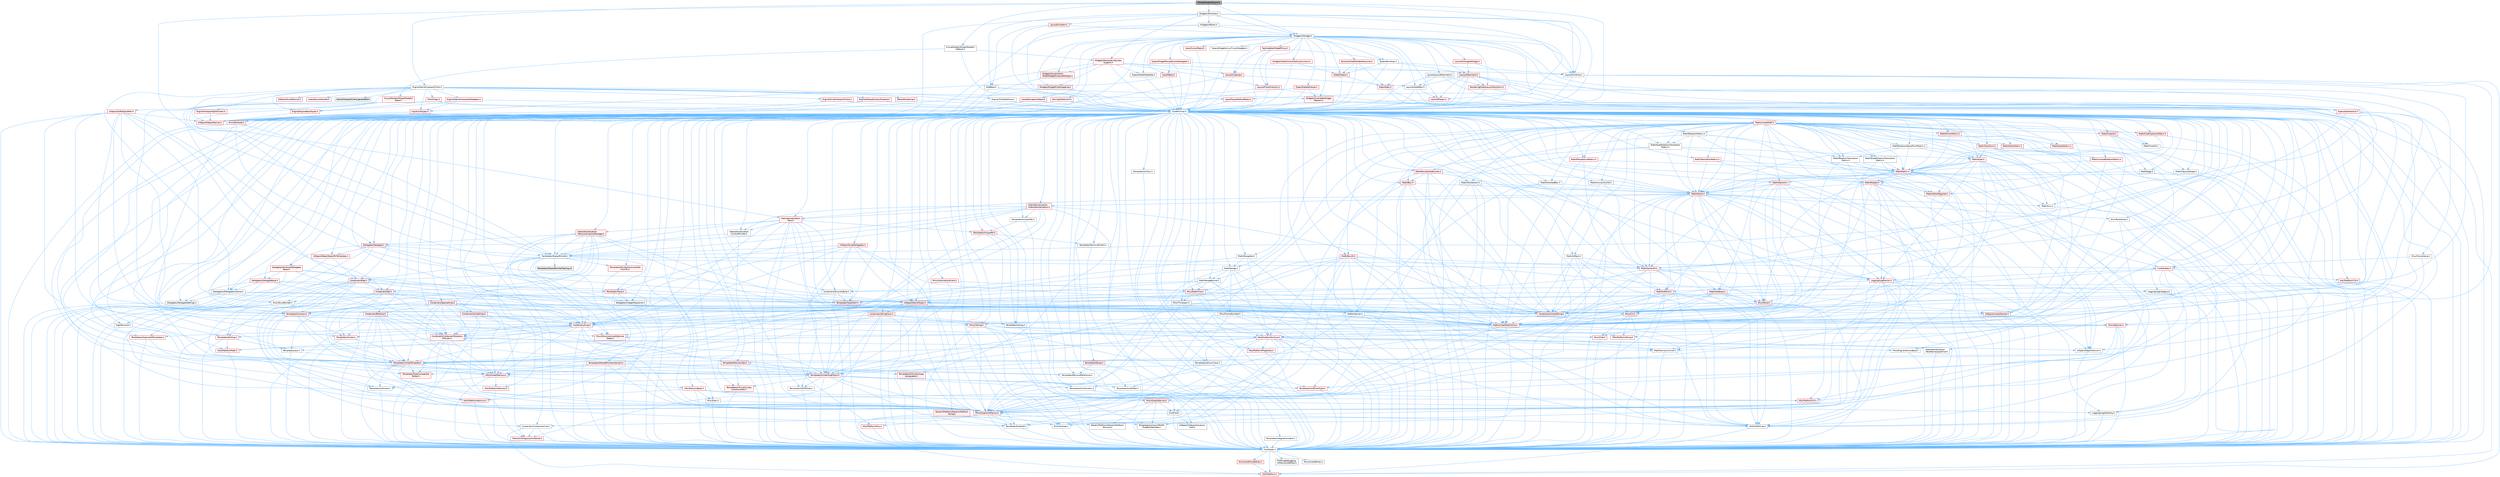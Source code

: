digraph "SGraphNodeK2Event.h"
{
 // INTERACTIVE_SVG=YES
 // LATEX_PDF_SIZE
  bgcolor="transparent";
  edge [fontname=Helvetica,fontsize=10,labelfontname=Helvetica,labelfontsize=10];
  node [fontname=Helvetica,fontsize=10,shape=box,height=0.2,width=0.4];
  Node1 [id="Node000001",label="SGraphNodeK2Event.h",height=0.2,width=0.4,color="gray40", fillcolor="grey60", style="filled", fontcolor="black",tooltip=" "];
  Node1 -> Node2 [id="edge1_Node000001_Node000002",color="steelblue1",style="solid",tooltip=" "];
  Node2 [id="Node000002",label="CoreMinimal.h",height=0.2,width=0.4,color="grey40", fillcolor="white", style="filled",URL="$d7/d67/CoreMinimal_8h.html",tooltip=" "];
  Node2 -> Node3 [id="edge2_Node000002_Node000003",color="steelblue1",style="solid",tooltip=" "];
  Node3 [id="Node000003",label="CoreTypes.h",height=0.2,width=0.4,color="grey40", fillcolor="white", style="filled",URL="$dc/dec/CoreTypes_8h.html",tooltip=" "];
  Node3 -> Node4 [id="edge3_Node000003_Node000004",color="steelblue1",style="solid",tooltip=" "];
  Node4 [id="Node000004",label="HAL/Platform.h",height=0.2,width=0.4,color="red", fillcolor="#FFF0F0", style="filled",URL="$d9/dd0/Platform_8h.html",tooltip=" "];
  Node3 -> Node14 [id="edge4_Node000003_Node000014",color="steelblue1",style="solid",tooltip=" "];
  Node14 [id="Node000014",label="ProfilingDebugging\l/UMemoryDefines.h",height=0.2,width=0.4,color="grey40", fillcolor="white", style="filled",URL="$d2/da2/UMemoryDefines_8h.html",tooltip=" "];
  Node3 -> Node15 [id="edge5_Node000003_Node000015",color="steelblue1",style="solid",tooltip=" "];
  Node15 [id="Node000015",label="Misc/CoreMiscDefines.h",height=0.2,width=0.4,color="red", fillcolor="#FFF0F0", style="filled",URL="$da/d38/CoreMiscDefines_8h.html",tooltip=" "];
  Node15 -> Node4 [id="edge6_Node000015_Node000004",color="steelblue1",style="solid",tooltip=" "];
  Node3 -> Node16 [id="edge7_Node000003_Node000016",color="steelblue1",style="solid",tooltip=" "];
  Node16 [id="Node000016",label="Misc/CoreDefines.h",height=0.2,width=0.4,color="grey40", fillcolor="white", style="filled",URL="$d3/dd2/CoreDefines_8h.html",tooltip=" "];
  Node2 -> Node17 [id="edge8_Node000002_Node000017",color="steelblue1",style="solid",tooltip=" "];
  Node17 [id="Node000017",label="CoreFwd.h",height=0.2,width=0.4,color="grey40", fillcolor="white", style="filled",URL="$d1/d1e/CoreFwd_8h.html",tooltip=" "];
  Node17 -> Node3 [id="edge9_Node000017_Node000003",color="steelblue1",style="solid",tooltip=" "];
  Node17 -> Node18 [id="edge10_Node000017_Node000018",color="steelblue1",style="solid",tooltip=" "];
  Node18 [id="Node000018",label="Containers/ContainersFwd.h",height=0.2,width=0.4,color="grey40", fillcolor="white", style="filled",URL="$d4/d0a/ContainersFwd_8h.html",tooltip=" "];
  Node18 -> Node4 [id="edge11_Node000018_Node000004",color="steelblue1",style="solid",tooltip=" "];
  Node18 -> Node3 [id="edge12_Node000018_Node000003",color="steelblue1",style="solid",tooltip=" "];
  Node18 -> Node19 [id="edge13_Node000018_Node000019",color="steelblue1",style="solid",tooltip=" "];
  Node19 [id="Node000019",label="Traits/IsContiguousContainer.h",height=0.2,width=0.4,color="red", fillcolor="#FFF0F0", style="filled",URL="$d5/d3c/IsContiguousContainer_8h.html",tooltip=" "];
  Node19 -> Node3 [id="edge14_Node000019_Node000003",color="steelblue1",style="solid",tooltip=" "];
  Node17 -> Node22 [id="edge15_Node000017_Node000022",color="steelblue1",style="solid",tooltip=" "];
  Node22 [id="Node000022",label="Math/MathFwd.h",height=0.2,width=0.4,color="grey40", fillcolor="white", style="filled",URL="$d2/d10/MathFwd_8h.html",tooltip=" "];
  Node22 -> Node4 [id="edge16_Node000022_Node000004",color="steelblue1",style="solid",tooltip=" "];
  Node17 -> Node23 [id="edge17_Node000017_Node000023",color="steelblue1",style="solid",tooltip=" "];
  Node23 [id="Node000023",label="UObject/UObjectHierarchy\lFwd.h",height=0.2,width=0.4,color="grey40", fillcolor="white", style="filled",URL="$d3/d13/UObjectHierarchyFwd_8h.html",tooltip=" "];
  Node2 -> Node23 [id="edge18_Node000002_Node000023",color="steelblue1",style="solid",tooltip=" "];
  Node2 -> Node18 [id="edge19_Node000002_Node000018",color="steelblue1",style="solid",tooltip=" "];
  Node2 -> Node24 [id="edge20_Node000002_Node000024",color="steelblue1",style="solid",tooltip=" "];
  Node24 [id="Node000024",label="Misc/VarArgs.h",height=0.2,width=0.4,color="grey40", fillcolor="white", style="filled",URL="$d5/d6f/VarArgs_8h.html",tooltip=" "];
  Node24 -> Node3 [id="edge21_Node000024_Node000003",color="steelblue1",style="solid",tooltip=" "];
  Node2 -> Node25 [id="edge22_Node000002_Node000025",color="steelblue1",style="solid",tooltip=" "];
  Node25 [id="Node000025",label="Logging/LogVerbosity.h",height=0.2,width=0.4,color="grey40", fillcolor="white", style="filled",URL="$d2/d8f/LogVerbosity_8h.html",tooltip=" "];
  Node25 -> Node3 [id="edge23_Node000025_Node000003",color="steelblue1",style="solid",tooltip=" "];
  Node2 -> Node26 [id="edge24_Node000002_Node000026",color="steelblue1",style="solid",tooltip=" "];
  Node26 [id="Node000026",label="Misc/OutputDevice.h",height=0.2,width=0.4,color="red", fillcolor="#FFF0F0", style="filled",URL="$d7/d32/OutputDevice_8h.html",tooltip=" "];
  Node26 -> Node17 [id="edge25_Node000026_Node000017",color="steelblue1",style="solid",tooltip=" "];
  Node26 -> Node3 [id="edge26_Node000026_Node000003",color="steelblue1",style="solid",tooltip=" "];
  Node26 -> Node25 [id="edge27_Node000026_Node000025",color="steelblue1",style="solid",tooltip=" "];
  Node26 -> Node24 [id="edge28_Node000026_Node000024",color="steelblue1",style="solid",tooltip=" "];
  Node26 -> Node27 [id="edge29_Node000026_Node000027",color="steelblue1",style="solid",tooltip=" "];
  Node27 [id="Node000027",label="Templates/IsArrayOrRefOf\lTypeByPredicate.h",height=0.2,width=0.4,color="grey40", fillcolor="white", style="filled",URL="$d6/da1/IsArrayOrRefOfTypeByPredicate_8h.html",tooltip=" "];
  Node27 -> Node3 [id="edge30_Node000027_Node000003",color="steelblue1",style="solid",tooltip=" "];
  Node2 -> Node32 [id="edge31_Node000002_Node000032",color="steelblue1",style="solid",tooltip=" "];
  Node32 [id="Node000032",label="HAL/PlatformCrt.h",height=0.2,width=0.4,color="red", fillcolor="#FFF0F0", style="filled",URL="$d8/d75/PlatformCrt_8h.html",tooltip=" "];
  Node2 -> Node42 [id="edge32_Node000002_Node000042",color="steelblue1",style="solid",tooltip=" "];
  Node42 [id="Node000042",label="HAL/PlatformMisc.h",height=0.2,width=0.4,color="red", fillcolor="#FFF0F0", style="filled",URL="$d0/df5/PlatformMisc_8h.html",tooltip=" "];
  Node42 -> Node3 [id="edge33_Node000042_Node000003",color="steelblue1",style="solid",tooltip=" "];
  Node2 -> Node61 [id="edge34_Node000002_Node000061",color="steelblue1",style="solid",tooltip=" "];
  Node61 [id="Node000061",label="Misc/AssertionMacros.h",height=0.2,width=0.4,color="red", fillcolor="#FFF0F0", style="filled",URL="$d0/dfa/AssertionMacros_8h.html",tooltip=" "];
  Node61 -> Node3 [id="edge35_Node000061_Node000003",color="steelblue1",style="solid",tooltip=" "];
  Node61 -> Node4 [id="edge36_Node000061_Node000004",color="steelblue1",style="solid",tooltip=" "];
  Node61 -> Node42 [id="edge37_Node000061_Node000042",color="steelblue1",style="solid",tooltip=" "];
  Node61 -> Node62 [id="edge38_Node000061_Node000062",color="steelblue1",style="solid",tooltip=" "];
  Node62 [id="Node000062",label="Templates/EnableIf.h",height=0.2,width=0.4,color="grey40", fillcolor="white", style="filled",URL="$d7/d60/EnableIf_8h.html",tooltip=" "];
  Node62 -> Node3 [id="edge39_Node000062_Node000003",color="steelblue1",style="solid",tooltip=" "];
  Node61 -> Node27 [id="edge40_Node000061_Node000027",color="steelblue1",style="solid",tooltip=" "];
  Node61 -> Node24 [id="edge41_Node000061_Node000024",color="steelblue1",style="solid",tooltip=" "];
  Node2 -> Node70 [id="edge42_Node000002_Node000070",color="steelblue1",style="solid",tooltip=" "];
  Node70 [id="Node000070",label="Templates/IsPointer.h",height=0.2,width=0.4,color="grey40", fillcolor="white", style="filled",URL="$d7/d05/IsPointer_8h.html",tooltip=" "];
  Node70 -> Node3 [id="edge43_Node000070_Node000003",color="steelblue1",style="solid",tooltip=" "];
  Node2 -> Node71 [id="edge44_Node000002_Node000071",color="steelblue1",style="solid",tooltip=" "];
  Node71 [id="Node000071",label="HAL/PlatformMemory.h",height=0.2,width=0.4,color="red", fillcolor="#FFF0F0", style="filled",URL="$de/d68/PlatformMemory_8h.html",tooltip=" "];
  Node71 -> Node3 [id="edge45_Node000071_Node000003",color="steelblue1",style="solid",tooltip=" "];
  Node2 -> Node54 [id="edge46_Node000002_Node000054",color="steelblue1",style="solid",tooltip=" "];
  Node54 [id="Node000054",label="HAL/PlatformAtomics.h",height=0.2,width=0.4,color="red", fillcolor="#FFF0F0", style="filled",URL="$d3/d36/PlatformAtomics_8h.html",tooltip=" "];
  Node54 -> Node3 [id="edge47_Node000054_Node000003",color="steelblue1",style="solid",tooltip=" "];
  Node2 -> Node76 [id="edge48_Node000002_Node000076",color="steelblue1",style="solid",tooltip=" "];
  Node76 [id="Node000076",label="Misc/Exec.h",height=0.2,width=0.4,color="grey40", fillcolor="white", style="filled",URL="$de/ddb/Exec_8h.html",tooltip=" "];
  Node76 -> Node3 [id="edge49_Node000076_Node000003",color="steelblue1",style="solid",tooltip=" "];
  Node76 -> Node61 [id="edge50_Node000076_Node000061",color="steelblue1",style="solid",tooltip=" "];
  Node2 -> Node77 [id="edge51_Node000002_Node000077",color="steelblue1",style="solid",tooltip=" "];
  Node77 [id="Node000077",label="HAL/MemoryBase.h",height=0.2,width=0.4,color="red", fillcolor="#FFF0F0", style="filled",URL="$d6/d9f/MemoryBase_8h.html",tooltip=" "];
  Node77 -> Node3 [id="edge52_Node000077_Node000003",color="steelblue1",style="solid",tooltip=" "];
  Node77 -> Node54 [id="edge53_Node000077_Node000054",color="steelblue1",style="solid",tooltip=" "];
  Node77 -> Node32 [id="edge54_Node000077_Node000032",color="steelblue1",style="solid",tooltip=" "];
  Node77 -> Node76 [id="edge55_Node000077_Node000076",color="steelblue1",style="solid",tooltip=" "];
  Node77 -> Node26 [id="edge56_Node000077_Node000026",color="steelblue1",style="solid",tooltip=" "];
  Node2 -> Node87 [id="edge57_Node000002_Node000087",color="steelblue1",style="solid",tooltip=" "];
  Node87 [id="Node000087",label="HAL/UnrealMemory.h",height=0.2,width=0.4,color="red", fillcolor="#FFF0F0", style="filled",URL="$d9/d96/UnrealMemory_8h.html",tooltip=" "];
  Node87 -> Node3 [id="edge58_Node000087_Node000003",color="steelblue1",style="solid",tooltip=" "];
  Node87 -> Node77 [id="edge59_Node000087_Node000077",color="steelblue1",style="solid",tooltip=" "];
  Node87 -> Node71 [id="edge60_Node000087_Node000071",color="steelblue1",style="solid",tooltip=" "];
  Node87 -> Node70 [id="edge61_Node000087_Node000070",color="steelblue1",style="solid",tooltip=" "];
  Node2 -> Node89 [id="edge62_Node000002_Node000089",color="steelblue1",style="solid",tooltip=" "];
  Node89 [id="Node000089",label="Templates/IsArithmetic.h",height=0.2,width=0.4,color="grey40", fillcolor="white", style="filled",URL="$d2/d5d/IsArithmetic_8h.html",tooltip=" "];
  Node89 -> Node3 [id="edge63_Node000089_Node000003",color="steelblue1",style="solid",tooltip=" "];
  Node2 -> Node83 [id="edge64_Node000002_Node000083",color="steelblue1",style="solid",tooltip=" "];
  Node83 [id="Node000083",label="Templates/AndOrNot.h",height=0.2,width=0.4,color="grey40", fillcolor="white", style="filled",URL="$db/d0a/AndOrNot_8h.html",tooltip=" "];
  Node83 -> Node3 [id="edge65_Node000083_Node000003",color="steelblue1",style="solid",tooltip=" "];
  Node2 -> Node90 [id="edge66_Node000002_Node000090",color="steelblue1",style="solid",tooltip=" "];
  Node90 [id="Node000090",label="Templates/IsPODType.h",height=0.2,width=0.4,color="grey40", fillcolor="white", style="filled",URL="$d7/db1/IsPODType_8h.html",tooltip=" "];
  Node90 -> Node3 [id="edge67_Node000090_Node000003",color="steelblue1",style="solid",tooltip=" "];
  Node2 -> Node91 [id="edge68_Node000002_Node000091",color="steelblue1",style="solid",tooltip=" "];
  Node91 [id="Node000091",label="Templates/IsUECoreType.h",height=0.2,width=0.4,color="red", fillcolor="#FFF0F0", style="filled",URL="$d1/db8/IsUECoreType_8h.html",tooltip=" "];
  Node91 -> Node3 [id="edge69_Node000091_Node000003",color="steelblue1",style="solid",tooltip=" "];
  Node2 -> Node84 [id="edge70_Node000002_Node000084",color="steelblue1",style="solid",tooltip=" "];
  Node84 [id="Node000084",label="Templates/IsTriviallyCopy\lConstructible.h",height=0.2,width=0.4,color="red", fillcolor="#FFF0F0", style="filled",URL="$d3/d78/IsTriviallyCopyConstructible_8h.html",tooltip=" "];
  Node84 -> Node3 [id="edge71_Node000084_Node000003",color="steelblue1",style="solid",tooltip=" "];
  Node2 -> Node92 [id="edge72_Node000002_Node000092",color="steelblue1",style="solid",tooltip=" "];
  Node92 [id="Node000092",label="Templates/UnrealTypeTraits.h",height=0.2,width=0.4,color="red", fillcolor="#FFF0F0", style="filled",URL="$d2/d2d/UnrealTypeTraits_8h.html",tooltip=" "];
  Node92 -> Node3 [id="edge73_Node000092_Node000003",color="steelblue1",style="solid",tooltip=" "];
  Node92 -> Node70 [id="edge74_Node000092_Node000070",color="steelblue1",style="solid",tooltip=" "];
  Node92 -> Node61 [id="edge75_Node000092_Node000061",color="steelblue1",style="solid",tooltip=" "];
  Node92 -> Node83 [id="edge76_Node000092_Node000083",color="steelblue1",style="solid",tooltip=" "];
  Node92 -> Node62 [id="edge77_Node000092_Node000062",color="steelblue1",style="solid",tooltip=" "];
  Node92 -> Node89 [id="edge78_Node000092_Node000089",color="steelblue1",style="solid",tooltip=" "];
  Node92 -> Node90 [id="edge79_Node000092_Node000090",color="steelblue1",style="solid",tooltip=" "];
  Node92 -> Node91 [id="edge80_Node000092_Node000091",color="steelblue1",style="solid",tooltip=" "];
  Node92 -> Node84 [id="edge81_Node000092_Node000084",color="steelblue1",style="solid",tooltip=" "];
  Node2 -> Node62 [id="edge82_Node000002_Node000062",color="steelblue1",style="solid",tooltip=" "];
  Node2 -> Node94 [id="edge83_Node000002_Node000094",color="steelblue1",style="solid",tooltip=" "];
  Node94 [id="Node000094",label="Templates/RemoveReference.h",height=0.2,width=0.4,color="grey40", fillcolor="white", style="filled",URL="$da/dbe/RemoveReference_8h.html",tooltip=" "];
  Node94 -> Node3 [id="edge84_Node000094_Node000003",color="steelblue1",style="solid",tooltip=" "];
  Node2 -> Node95 [id="edge85_Node000002_Node000095",color="steelblue1",style="solid",tooltip=" "];
  Node95 [id="Node000095",label="Templates/IntegralConstant.h",height=0.2,width=0.4,color="grey40", fillcolor="white", style="filled",URL="$db/d1b/IntegralConstant_8h.html",tooltip=" "];
  Node95 -> Node3 [id="edge86_Node000095_Node000003",color="steelblue1",style="solid",tooltip=" "];
  Node2 -> Node96 [id="edge87_Node000002_Node000096",color="steelblue1",style="solid",tooltip=" "];
  Node96 [id="Node000096",label="Templates/IsClass.h",height=0.2,width=0.4,color="grey40", fillcolor="white", style="filled",URL="$db/dcb/IsClass_8h.html",tooltip=" "];
  Node96 -> Node3 [id="edge88_Node000096_Node000003",color="steelblue1",style="solid",tooltip=" "];
  Node2 -> Node97 [id="edge89_Node000002_Node000097",color="steelblue1",style="solid",tooltip=" "];
  Node97 [id="Node000097",label="Templates/TypeCompatible\lBytes.h",height=0.2,width=0.4,color="red", fillcolor="#FFF0F0", style="filled",URL="$df/d0a/TypeCompatibleBytes_8h.html",tooltip=" "];
  Node97 -> Node3 [id="edge90_Node000097_Node000003",color="steelblue1",style="solid",tooltip=" "];
  Node2 -> Node19 [id="edge91_Node000002_Node000019",color="steelblue1",style="solid",tooltip=" "];
  Node2 -> Node98 [id="edge92_Node000002_Node000098",color="steelblue1",style="solid",tooltip=" "];
  Node98 [id="Node000098",label="Templates/UnrealTemplate.h",height=0.2,width=0.4,color="red", fillcolor="#FFF0F0", style="filled",URL="$d4/d24/UnrealTemplate_8h.html",tooltip=" "];
  Node98 -> Node3 [id="edge93_Node000098_Node000003",color="steelblue1",style="solid",tooltip=" "];
  Node98 -> Node70 [id="edge94_Node000098_Node000070",color="steelblue1",style="solid",tooltip=" "];
  Node98 -> Node87 [id="edge95_Node000098_Node000087",color="steelblue1",style="solid",tooltip=" "];
  Node98 -> Node92 [id="edge96_Node000098_Node000092",color="steelblue1",style="solid",tooltip=" "];
  Node98 -> Node94 [id="edge97_Node000098_Node000094",color="steelblue1",style="solid",tooltip=" "];
  Node98 -> Node97 [id="edge98_Node000098_Node000097",color="steelblue1",style="solid",tooltip=" "];
  Node98 -> Node19 [id="edge99_Node000098_Node000019",color="steelblue1",style="solid",tooltip=" "];
  Node2 -> Node47 [id="edge100_Node000002_Node000047",color="steelblue1",style="solid",tooltip=" "];
  Node47 [id="Node000047",label="Math/NumericLimits.h",height=0.2,width=0.4,color="grey40", fillcolor="white", style="filled",URL="$df/d1b/NumericLimits_8h.html",tooltip=" "];
  Node47 -> Node3 [id="edge101_Node000047_Node000003",color="steelblue1",style="solid",tooltip=" "];
  Node2 -> Node102 [id="edge102_Node000002_Node000102",color="steelblue1",style="solid",tooltip=" "];
  Node102 [id="Node000102",label="HAL/PlatformMath.h",height=0.2,width=0.4,color="red", fillcolor="#FFF0F0", style="filled",URL="$dc/d53/PlatformMath_8h.html",tooltip=" "];
  Node102 -> Node3 [id="edge103_Node000102_Node000003",color="steelblue1",style="solid",tooltip=" "];
  Node2 -> Node85 [id="edge104_Node000002_Node000085",color="steelblue1",style="solid",tooltip=" "];
  Node85 [id="Node000085",label="Templates/IsTriviallyCopy\lAssignable.h",height=0.2,width=0.4,color="red", fillcolor="#FFF0F0", style="filled",URL="$d2/df2/IsTriviallyCopyAssignable_8h.html",tooltip=" "];
  Node85 -> Node3 [id="edge105_Node000085_Node000003",color="steelblue1",style="solid",tooltip=" "];
  Node2 -> Node110 [id="edge106_Node000002_Node000110",color="steelblue1",style="solid",tooltip=" "];
  Node110 [id="Node000110",label="Templates/MemoryOps.h",height=0.2,width=0.4,color="red", fillcolor="#FFF0F0", style="filled",URL="$db/dea/MemoryOps_8h.html",tooltip=" "];
  Node110 -> Node3 [id="edge107_Node000110_Node000003",color="steelblue1",style="solid",tooltip=" "];
  Node110 -> Node87 [id="edge108_Node000110_Node000087",color="steelblue1",style="solid",tooltip=" "];
  Node110 -> Node85 [id="edge109_Node000110_Node000085",color="steelblue1",style="solid",tooltip=" "];
  Node110 -> Node84 [id="edge110_Node000110_Node000084",color="steelblue1",style="solid",tooltip=" "];
  Node110 -> Node92 [id="edge111_Node000110_Node000092",color="steelblue1",style="solid",tooltip=" "];
  Node2 -> Node111 [id="edge112_Node000002_Node000111",color="steelblue1",style="solid",tooltip=" "];
  Node111 [id="Node000111",label="Containers/ContainerAllocation\lPolicies.h",height=0.2,width=0.4,color="red", fillcolor="#FFF0F0", style="filled",URL="$d7/dff/ContainerAllocationPolicies_8h.html",tooltip=" "];
  Node111 -> Node3 [id="edge113_Node000111_Node000003",color="steelblue1",style="solid",tooltip=" "];
  Node111 -> Node111 [id="edge114_Node000111_Node000111",color="steelblue1",style="solid",tooltip=" "];
  Node111 -> Node102 [id="edge115_Node000111_Node000102",color="steelblue1",style="solid",tooltip=" "];
  Node111 -> Node87 [id="edge116_Node000111_Node000087",color="steelblue1",style="solid",tooltip=" "];
  Node111 -> Node47 [id="edge117_Node000111_Node000047",color="steelblue1",style="solid",tooltip=" "];
  Node111 -> Node61 [id="edge118_Node000111_Node000061",color="steelblue1",style="solid",tooltip=" "];
  Node111 -> Node110 [id="edge119_Node000111_Node000110",color="steelblue1",style="solid",tooltip=" "];
  Node111 -> Node97 [id="edge120_Node000111_Node000097",color="steelblue1",style="solid",tooltip=" "];
  Node2 -> Node114 [id="edge121_Node000002_Node000114",color="steelblue1",style="solid",tooltip=" "];
  Node114 [id="Node000114",label="Templates/IsEnumClass.h",height=0.2,width=0.4,color="grey40", fillcolor="white", style="filled",URL="$d7/d15/IsEnumClass_8h.html",tooltip=" "];
  Node114 -> Node3 [id="edge122_Node000114_Node000003",color="steelblue1",style="solid",tooltip=" "];
  Node114 -> Node83 [id="edge123_Node000114_Node000083",color="steelblue1",style="solid",tooltip=" "];
  Node2 -> Node115 [id="edge124_Node000002_Node000115",color="steelblue1",style="solid",tooltip=" "];
  Node115 [id="Node000115",label="HAL/PlatformProperties.h",height=0.2,width=0.4,color="red", fillcolor="#FFF0F0", style="filled",URL="$d9/db0/PlatformProperties_8h.html",tooltip=" "];
  Node115 -> Node3 [id="edge125_Node000115_Node000003",color="steelblue1",style="solid",tooltip=" "];
  Node2 -> Node118 [id="edge126_Node000002_Node000118",color="steelblue1",style="solid",tooltip=" "];
  Node118 [id="Node000118",label="Misc/EngineVersionBase.h",height=0.2,width=0.4,color="grey40", fillcolor="white", style="filled",URL="$d5/d2b/EngineVersionBase_8h.html",tooltip=" "];
  Node118 -> Node3 [id="edge127_Node000118_Node000003",color="steelblue1",style="solid",tooltip=" "];
  Node2 -> Node119 [id="edge128_Node000002_Node000119",color="steelblue1",style="solid",tooltip=" "];
  Node119 [id="Node000119",label="Internationalization\l/TextNamespaceFwd.h",height=0.2,width=0.4,color="grey40", fillcolor="white", style="filled",URL="$d8/d97/TextNamespaceFwd_8h.html",tooltip=" "];
  Node119 -> Node3 [id="edge129_Node000119_Node000003",color="steelblue1",style="solid",tooltip=" "];
  Node2 -> Node120 [id="edge130_Node000002_Node000120",color="steelblue1",style="solid",tooltip=" "];
  Node120 [id="Node000120",label="Serialization/Archive.h",height=0.2,width=0.4,color="red", fillcolor="#FFF0F0", style="filled",URL="$d7/d3b/Archive_8h.html",tooltip=" "];
  Node120 -> Node17 [id="edge131_Node000120_Node000017",color="steelblue1",style="solid",tooltip=" "];
  Node120 -> Node3 [id="edge132_Node000120_Node000003",color="steelblue1",style="solid",tooltip=" "];
  Node120 -> Node115 [id="edge133_Node000120_Node000115",color="steelblue1",style="solid",tooltip=" "];
  Node120 -> Node119 [id="edge134_Node000120_Node000119",color="steelblue1",style="solid",tooltip=" "];
  Node120 -> Node22 [id="edge135_Node000120_Node000022",color="steelblue1",style="solid",tooltip=" "];
  Node120 -> Node61 [id="edge136_Node000120_Node000061",color="steelblue1",style="solid",tooltip=" "];
  Node120 -> Node118 [id="edge137_Node000120_Node000118",color="steelblue1",style="solid",tooltip=" "];
  Node120 -> Node24 [id="edge138_Node000120_Node000024",color="steelblue1",style="solid",tooltip=" "];
  Node120 -> Node62 [id="edge139_Node000120_Node000062",color="steelblue1",style="solid",tooltip=" "];
  Node120 -> Node27 [id="edge140_Node000120_Node000027",color="steelblue1",style="solid",tooltip=" "];
  Node120 -> Node114 [id="edge141_Node000120_Node000114",color="steelblue1",style="solid",tooltip=" "];
  Node120 -> Node98 [id="edge142_Node000120_Node000098",color="steelblue1",style="solid",tooltip=" "];
  Node120 -> Node123 [id="edge143_Node000120_Node000123",color="steelblue1",style="solid",tooltip=" "];
  Node123 [id="Node000123",label="UObject/ObjectVersion.h",height=0.2,width=0.4,color="grey40", fillcolor="white", style="filled",URL="$da/d63/ObjectVersion_8h.html",tooltip=" "];
  Node123 -> Node3 [id="edge144_Node000123_Node000003",color="steelblue1",style="solid",tooltip=" "];
  Node2 -> Node124 [id="edge145_Node000002_Node000124",color="steelblue1",style="solid",tooltip=" "];
  Node124 [id="Node000124",label="Templates/Less.h",height=0.2,width=0.4,color="grey40", fillcolor="white", style="filled",URL="$de/dc8/Less_8h.html",tooltip=" "];
  Node124 -> Node3 [id="edge146_Node000124_Node000003",color="steelblue1",style="solid",tooltip=" "];
  Node124 -> Node98 [id="edge147_Node000124_Node000098",color="steelblue1",style="solid",tooltip=" "];
  Node2 -> Node125 [id="edge148_Node000002_Node000125",color="steelblue1",style="solid",tooltip=" "];
  Node125 [id="Node000125",label="Templates/Sorting.h",height=0.2,width=0.4,color="red", fillcolor="#FFF0F0", style="filled",URL="$d3/d9e/Sorting_8h.html",tooltip=" "];
  Node125 -> Node3 [id="edge149_Node000125_Node000003",color="steelblue1",style="solid",tooltip=" "];
  Node125 -> Node102 [id="edge150_Node000125_Node000102",color="steelblue1",style="solid",tooltip=" "];
  Node125 -> Node124 [id="edge151_Node000125_Node000124",color="steelblue1",style="solid",tooltip=" "];
  Node2 -> Node136 [id="edge152_Node000002_Node000136",color="steelblue1",style="solid",tooltip=" "];
  Node136 [id="Node000136",label="Misc/Char.h",height=0.2,width=0.4,color="red", fillcolor="#FFF0F0", style="filled",URL="$d0/d58/Char_8h.html",tooltip=" "];
  Node136 -> Node3 [id="edge153_Node000136_Node000003",color="steelblue1",style="solid",tooltip=" "];
  Node2 -> Node139 [id="edge154_Node000002_Node000139",color="steelblue1",style="solid",tooltip=" "];
  Node139 [id="Node000139",label="GenericPlatform/GenericPlatform\lStricmp.h",height=0.2,width=0.4,color="grey40", fillcolor="white", style="filled",URL="$d2/d86/GenericPlatformStricmp_8h.html",tooltip=" "];
  Node139 -> Node3 [id="edge155_Node000139_Node000003",color="steelblue1",style="solid",tooltip=" "];
  Node2 -> Node140 [id="edge156_Node000002_Node000140",color="steelblue1",style="solid",tooltip=" "];
  Node140 [id="Node000140",label="GenericPlatform/GenericPlatform\lString.h",height=0.2,width=0.4,color="red", fillcolor="#FFF0F0", style="filled",URL="$dd/d20/GenericPlatformString_8h.html",tooltip=" "];
  Node140 -> Node3 [id="edge157_Node000140_Node000003",color="steelblue1",style="solid",tooltip=" "];
  Node140 -> Node139 [id="edge158_Node000140_Node000139",color="steelblue1",style="solid",tooltip=" "];
  Node140 -> Node62 [id="edge159_Node000140_Node000062",color="steelblue1",style="solid",tooltip=" "];
  Node2 -> Node73 [id="edge160_Node000002_Node000073",color="steelblue1",style="solid",tooltip=" "];
  Node73 [id="Node000073",label="HAL/PlatformString.h",height=0.2,width=0.4,color="red", fillcolor="#FFF0F0", style="filled",URL="$db/db5/PlatformString_8h.html",tooltip=" "];
  Node73 -> Node3 [id="edge161_Node000073_Node000003",color="steelblue1",style="solid",tooltip=" "];
  Node2 -> Node143 [id="edge162_Node000002_Node000143",color="steelblue1",style="solid",tooltip=" "];
  Node143 [id="Node000143",label="Misc/CString.h",height=0.2,width=0.4,color="red", fillcolor="#FFF0F0", style="filled",URL="$d2/d49/CString_8h.html",tooltip=" "];
  Node143 -> Node3 [id="edge163_Node000143_Node000003",color="steelblue1",style="solid",tooltip=" "];
  Node143 -> Node32 [id="edge164_Node000143_Node000032",color="steelblue1",style="solid",tooltip=" "];
  Node143 -> Node73 [id="edge165_Node000143_Node000073",color="steelblue1",style="solid",tooltip=" "];
  Node143 -> Node61 [id="edge166_Node000143_Node000061",color="steelblue1",style="solid",tooltip=" "];
  Node143 -> Node136 [id="edge167_Node000143_Node000136",color="steelblue1",style="solid",tooltip=" "];
  Node143 -> Node24 [id="edge168_Node000143_Node000024",color="steelblue1",style="solid",tooltip=" "];
  Node143 -> Node27 [id="edge169_Node000143_Node000027",color="steelblue1",style="solid",tooltip=" "];
  Node2 -> Node144 [id="edge170_Node000002_Node000144",color="steelblue1",style="solid",tooltip=" "];
  Node144 [id="Node000144",label="Misc/Crc.h",height=0.2,width=0.4,color="red", fillcolor="#FFF0F0", style="filled",URL="$d4/dd2/Crc_8h.html",tooltip=" "];
  Node144 -> Node3 [id="edge171_Node000144_Node000003",color="steelblue1",style="solid",tooltip=" "];
  Node144 -> Node73 [id="edge172_Node000144_Node000073",color="steelblue1",style="solid",tooltip=" "];
  Node144 -> Node61 [id="edge173_Node000144_Node000061",color="steelblue1",style="solid",tooltip=" "];
  Node144 -> Node143 [id="edge174_Node000144_Node000143",color="steelblue1",style="solid",tooltip=" "];
  Node144 -> Node136 [id="edge175_Node000144_Node000136",color="steelblue1",style="solid",tooltip=" "];
  Node144 -> Node92 [id="edge176_Node000144_Node000092",color="steelblue1",style="solid",tooltip=" "];
  Node2 -> Node135 [id="edge177_Node000002_Node000135",color="steelblue1",style="solid",tooltip=" "];
  Node135 [id="Node000135",label="Math/UnrealMathUtility.h",height=0.2,width=0.4,color="red", fillcolor="#FFF0F0", style="filled",URL="$db/db8/UnrealMathUtility_8h.html",tooltip=" "];
  Node135 -> Node3 [id="edge178_Node000135_Node000003",color="steelblue1",style="solid",tooltip=" "];
  Node135 -> Node61 [id="edge179_Node000135_Node000061",color="steelblue1",style="solid",tooltip=" "];
  Node135 -> Node102 [id="edge180_Node000135_Node000102",color="steelblue1",style="solid",tooltip=" "];
  Node135 -> Node22 [id="edge181_Node000135_Node000022",color="steelblue1",style="solid",tooltip=" "];
  Node2 -> Node145 [id="edge182_Node000002_Node000145",color="steelblue1",style="solid",tooltip=" "];
  Node145 [id="Node000145",label="Containers/UnrealString.h",height=0.2,width=0.4,color="red", fillcolor="#FFF0F0", style="filled",URL="$d5/dba/UnrealString_8h.html",tooltip=" "];
  Node2 -> Node149 [id="edge183_Node000002_Node000149",color="steelblue1",style="solid",tooltip=" "];
  Node149 [id="Node000149",label="Containers/Array.h",height=0.2,width=0.4,color="red", fillcolor="#FFF0F0", style="filled",URL="$df/dd0/Array_8h.html",tooltip=" "];
  Node149 -> Node3 [id="edge184_Node000149_Node000003",color="steelblue1",style="solid",tooltip=" "];
  Node149 -> Node61 [id="edge185_Node000149_Node000061",color="steelblue1",style="solid",tooltip=" "];
  Node149 -> Node150 [id="edge186_Node000149_Node000150",color="steelblue1",style="solid",tooltip=" "];
  Node150 [id="Node000150",label="Misc/IntrusiveUnsetOptional\lState.h",height=0.2,width=0.4,color="red", fillcolor="#FFF0F0", style="filled",URL="$d2/d0a/IntrusiveUnsetOptionalState_8h.html",tooltip=" "];
  Node149 -> Node87 [id="edge187_Node000149_Node000087",color="steelblue1",style="solid",tooltip=" "];
  Node149 -> Node92 [id="edge188_Node000149_Node000092",color="steelblue1",style="solid",tooltip=" "];
  Node149 -> Node98 [id="edge189_Node000149_Node000098",color="steelblue1",style="solid",tooltip=" "];
  Node149 -> Node111 [id="edge190_Node000149_Node000111",color="steelblue1",style="solid",tooltip=" "];
  Node149 -> Node120 [id="edge191_Node000149_Node000120",color="steelblue1",style="solid",tooltip=" "];
  Node149 -> Node128 [id="edge192_Node000149_Node000128",color="steelblue1",style="solid",tooltip=" "];
  Node128 [id="Node000128",label="Templates/Invoke.h",height=0.2,width=0.4,color="red", fillcolor="#FFF0F0", style="filled",URL="$d7/deb/Invoke_8h.html",tooltip=" "];
  Node128 -> Node3 [id="edge193_Node000128_Node000003",color="steelblue1",style="solid",tooltip=" "];
  Node128 -> Node98 [id="edge194_Node000128_Node000098",color="steelblue1",style="solid",tooltip=" "];
  Node149 -> Node124 [id="edge195_Node000149_Node000124",color="steelblue1",style="solid",tooltip=" "];
  Node149 -> Node125 [id="edge196_Node000149_Node000125",color="steelblue1",style="solid",tooltip=" "];
  Node149 -> Node172 [id="edge197_Node000149_Node000172",color="steelblue1",style="solid",tooltip=" "];
  Node172 [id="Node000172",label="Templates/AlignmentTemplates.h",height=0.2,width=0.4,color="red", fillcolor="#FFF0F0", style="filled",URL="$dd/d32/AlignmentTemplates_8h.html",tooltip=" "];
  Node172 -> Node3 [id="edge198_Node000172_Node000003",color="steelblue1",style="solid",tooltip=" "];
  Node172 -> Node70 [id="edge199_Node000172_Node000070",color="steelblue1",style="solid",tooltip=" "];
  Node2 -> Node173 [id="edge200_Node000002_Node000173",color="steelblue1",style="solid",tooltip=" "];
  Node173 [id="Node000173",label="Misc/FrameNumber.h",height=0.2,width=0.4,color="grey40", fillcolor="white", style="filled",URL="$dd/dbd/FrameNumber_8h.html",tooltip=" "];
  Node173 -> Node3 [id="edge201_Node000173_Node000003",color="steelblue1",style="solid",tooltip=" "];
  Node173 -> Node47 [id="edge202_Node000173_Node000047",color="steelblue1",style="solid",tooltip=" "];
  Node173 -> Node135 [id="edge203_Node000173_Node000135",color="steelblue1",style="solid",tooltip=" "];
  Node173 -> Node62 [id="edge204_Node000173_Node000062",color="steelblue1",style="solid",tooltip=" "];
  Node173 -> Node92 [id="edge205_Node000173_Node000092",color="steelblue1",style="solid",tooltip=" "];
  Node2 -> Node174 [id="edge206_Node000002_Node000174",color="steelblue1",style="solid",tooltip=" "];
  Node174 [id="Node000174",label="Misc/Timespan.h",height=0.2,width=0.4,color="grey40", fillcolor="white", style="filled",URL="$da/dd9/Timespan_8h.html",tooltip=" "];
  Node174 -> Node3 [id="edge207_Node000174_Node000003",color="steelblue1",style="solid",tooltip=" "];
  Node174 -> Node175 [id="edge208_Node000174_Node000175",color="steelblue1",style="solid",tooltip=" "];
  Node175 [id="Node000175",label="Math/Interval.h",height=0.2,width=0.4,color="grey40", fillcolor="white", style="filled",URL="$d1/d55/Interval_8h.html",tooltip=" "];
  Node175 -> Node3 [id="edge209_Node000175_Node000003",color="steelblue1",style="solid",tooltip=" "];
  Node175 -> Node89 [id="edge210_Node000175_Node000089",color="steelblue1",style="solid",tooltip=" "];
  Node175 -> Node92 [id="edge211_Node000175_Node000092",color="steelblue1",style="solid",tooltip=" "];
  Node175 -> Node47 [id="edge212_Node000175_Node000047",color="steelblue1",style="solid",tooltip=" "];
  Node175 -> Node135 [id="edge213_Node000175_Node000135",color="steelblue1",style="solid",tooltip=" "];
  Node174 -> Node135 [id="edge214_Node000174_Node000135",color="steelblue1",style="solid",tooltip=" "];
  Node174 -> Node61 [id="edge215_Node000174_Node000061",color="steelblue1",style="solid",tooltip=" "];
  Node2 -> Node176 [id="edge216_Node000002_Node000176",color="steelblue1",style="solid",tooltip=" "];
  Node176 [id="Node000176",label="Containers/StringConv.h",height=0.2,width=0.4,color="red", fillcolor="#FFF0F0", style="filled",URL="$d3/ddf/StringConv_8h.html",tooltip=" "];
  Node176 -> Node3 [id="edge217_Node000176_Node000003",color="steelblue1",style="solid",tooltip=" "];
  Node176 -> Node61 [id="edge218_Node000176_Node000061",color="steelblue1",style="solid",tooltip=" "];
  Node176 -> Node111 [id="edge219_Node000176_Node000111",color="steelblue1",style="solid",tooltip=" "];
  Node176 -> Node149 [id="edge220_Node000176_Node000149",color="steelblue1",style="solid",tooltip=" "];
  Node176 -> Node143 [id="edge221_Node000176_Node000143",color="steelblue1",style="solid",tooltip=" "];
  Node176 -> Node177 [id="edge222_Node000176_Node000177",color="steelblue1",style="solid",tooltip=" "];
  Node177 [id="Node000177",label="Templates/IsArray.h",height=0.2,width=0.4,color="grey40", fillcolor="white", style="filled",URL="$d8/d8d/IsArray_8h.html",tooltip=" "];
  Node177 -> Node3 [id="edge223_Node000177_Node000003",color="steelblue1",style="solid",tooltip=" "];
  Node176 -> Node98 [id="edge224_Node000176_Node000098",color="steelblue1",style="solid",tooltip=" "];
  Node176 -> Node92 [id="edge225_Node000176_Node000092",color="steelblue1",style="solid",tooltip=" "];
  Node176 -> Node19 [id="edge226_Node000176_Node000019",color="steelblue1",style="solid",tooltip=" "];
  Node2 -> Node178 [id="edge227_Node000002_Node000178",color="steelblue1",style="solid",tooltip=" "];
  Node178 [id="Node000178",label="UObject/UnrealNames.h",height=0.2,width=0.4,color="red", fillcolor="#FFF0F0", style="filled",URL="$d8/db1/UnrealNames_8h.html",tooltip=" "];
  Node178 -> Node3 [id="edge228_Node000178_Node000003",color="steelblue1",style="solid",tooltip=" "];
  Node2 -> Node180 [id="edge229_Node000002_Node000180",color="steelblue1",style="solid",tooltip=" "];
  Node180 [id="Node000180",label="UObject/NameTypes.h",height=0.2,width=0.4,color="red", fillcolor="#FFF0F0", style="filled",URL="$d6/d35/NameTypes_8h.html",tooltip=" "];
  Node180 -> Node3 [id="edge230_Node000180_Node000003",color="steelblue1",style="solid",tooltip=" "];
  Node180 -> Node61 [id="edge231_Node000180_Node000061",color="steelblue1",style="solid",tooltip=" "];
  Node180 -> Node87 [id="edge232_Node000180_Node000087",color="steelblue1",style="solid",tooltip=" "];
  Node180 -> Node92 [id="edge233_Node000180_Node000092",color="steelblue1",style="solid",tooltip=" "];
  Node180 -> Node98 [id="edge234_Node000180_Node000098",color="steelblue1",style="solid",tooltip=" "];
  Node180 -> Node145 [id="edge235_Node000180_Node000145",color="steelblue1",style="solid",tooltip=" "];
  Node180 -> Node176 [id="edge236_Node000180_Node000176",color="steelblue1",style="solid",tooltip=" "];
  Node180 -> Node178 [id="edge237_Node000180_Node000178",color="steelblue1",style="solid",tooltip=" "];
  Node180 -> Node150 [id="edge238_Node000180_Node000150",color="steelblue1",style="solid",tooltip=" "];
  Node2 -> Node188 [id="edge239_Node000002_Node000188",color="steelblue1",style="solid",tooltip=" "];
  Node188 [id="Node000188",label="Misc/Parse.h",height=0.2,width=0.4,color="red", fillcolor="#FFF0F0", style="filled",URL="$dc/d71/Parse_8h.html",tooltip=" "];
  Node188 -> Node145 [id="edge240_Node000188_Node000145",color="steelblue1",style="solid",tooltip=" "];
  Node188 -> Node3 [id="edge241_Node000188_Node000003",color="steelblue1",style="solid",tooltip=" "];
  Node188 -> Node32 [id="edge242_Node000188_Node000032",color="steelblue1",style="solid",tooltip=" "];
  Node188 -> Node189 [id="edge243_Node000188_Node000189",color="steelblue1",style="solid",tooltip=" "];
  Node189 [id="Node000189",label="Templates/Function.h",height=0.2,width=0.4,color="red", fillcolor="#FFF0F0", style="filled",URL="$df/df5/Function_8h.html",tooltip=" "];
  Node189 -> Node3 [id="edge244_Node000189_Node000003",color="steelblue1",style="solid",tooltip=" "];
  Node189 -> Node61 [id="edge245_Node000189_Node000061",color="steelblue1",style="solid",tooltip=" "];
  Node189 -> Node150 [id="edge246_Node000189_Node000150",color="steelblue1",style="solid",tooltip=" "];
  Node189 -> Node87 [id="edge247_Node000189_Node000087",color="steelblue1",style="solid",tooltip=" "];
  Node189 -> Node92 [id="edge248_Node000189_Node000092",color="steelblue1",style="solid",tooltip=" "];
  Node189 -> Node128 [id="edge249_Node000189_Node000128",color="steelblue1",style="solid",tooltip=" "];
  Node189 -> Node98 [id="edge250_Node000189_Node000098",color="steelblue1",style="solid",tooltip=" "];
  Node189 -> Node135 [id="edge251_Node000189_Node000135",color="steelblue1",style="solid",tooltip=" "];
  Node2 -> Node172 [id="edge252_Node000002_Node000172",color="steelblue1",style="solid",tooltip=" "];
  Node2 -> Node191 [id="edge253_Node000002_Node000191",color="steelblue1",style="solid",tooltip=" "];
  Node191 [id="Node000191",label="Misc/StructBuilder.h",height=0.2,width=0.4,color="grey40", fillcolor="white", style="filled",URL="$d9/db3/StructBuilder_8h.html",tooltip=" "];
  Node191 -> Node3 [id="edge254_Node000191_Node000003",color="steelblue1",style="solid",tooltip=" "];
  Node191 -> Node135 [id="edge255_Node000191_Node000135",color="steelblue1",style="solid",tooltip=" "];
  Node191 -> Node172 [id="edge256_Node000191_Node000172",color="steelblue1",style="solid",tooltip=" "];
  Node2 -> Node104 [id="edge257_Node000002_Node000104",color="steelblue1",style="solid",tooltip=" "];
  Node104 [id="Node000104",label="Templates/Decay.h",height=0.2,width=0.4,color="red", fillcolor="#FFF0F0", style="filled",URL="$dd/d0f/Decay_8h.html",tooltip=" "];
  Node104 -> Node3 [id="edge258_Node000104_Node000003",color="steelblue1",style="solid",tooltip=" "];
  Node104 -> Node94 [id="edge259_Node000104_Node000094",color="steelblue1",style="solid",tooltip=" "];
  Node2 -> Node192 [id="edge260_Node000002_Node000192",color="steelblue1",style="solid",tooltip=" "];
  Node192 [id="Node000192",label="Templates/PointerIsConvertible\lFromTo.h",height=0.2,width=0.4,color="red", fillcolor="#FFF0F0", style="filled",URL="$d6/d65/PointerIsConvertibleFromTo_8h.html",tooltip=" "];
  Node192 -> Node3 [id="edge261_Node000192_Node000003",color="steelblue1",style="solid",tooltip=" "];
  Node2 -> Node128 [id="edge262_Node000002_Node000128",color="steelblue1",style="solid",tooltip=" "];
  Node2 -> Node189 [id="edge263_Node000002_Node000189",color="steelblue1",style="solid",tooltip=" "];
  Node2 -> Node161 [id="edge264_Node000002_Node000161",color="steelblue1",style="solid",tooltip=" "];
  Node161 [id="Node000161",label="Templates/TypeHash.h",height=0.2,width=0.4,color="red", fillcolor="#FFF0F0", style="filled",URL="$d1/d62/TypeHash_8h.html",tooltip=" "];
  Node161 -> Node3 [id="edge265_Node000161_Node000003",color="steelblue1",style="solid",tooltip=" "];
  Node161 -> Node144 [id="edge266_Node000161_Node000144",color="steelblue1",style="solid",tooltip=" "];
  Node2 -> Node193 [id="edge267_Node000002_Node000193",color="steelblue1",style="solid",tooltip=" "];
  Node193 [id="Node000193",label="Containers/ScriptArray.h",height=0.2,width=0.4,color="red", fillcolor="#FFF0F0", style="filled",URL="$dc/daf/ScriptArray_8h.html",tooltip=" "];
  Node193 -> Node3 [id="edge268_Node000193_Node000003",color="steelblue1",style="solid",tooltip=" "];
  Node193 -> Node61 [id="edge269_Node000193_Node000061",color="steelblue1",style="solid",tooltip=" "];
  Node193 -> Node87 [id="edge270_Node000193_Node000087",color="steelblue1",style="solid",tooltip=" "];
  Node193 -> Node111 [id="edge271_Node000193_Node000111",color="steelblue1",style="solid",tooltip=" "];
  Node193 -> Node149 [id="edge272_Node000193_Node000149",color="steelblue1",style="solid",tooltip=" "];
  Node2 -> Node194 [id="edge273_Node000002_Node000194",color="steelblue1",style="solid",tooltip=" "];
  Node194 [id="Node000194",label="Containers/BitArray.h",height=0.2,width=0.4,color="red", fillcolor="#FFF0F0", style="filled",URL="$d1/de4/BitArray_8h.html",tooltip=" "];
  Node194 -> Node111 [id="edge274_Node000194_Node000111",color="steelblue1",style="solid",tooltip=" "];
  Node194 -> Node3 [id="edge275_Node000194_Node000003",color="steelblue1",style="solid",tooltip=" "];
  Node194 -> Node54 [id="edge276_Node000194_Node000054",color="steelblue1",style="solid",tooltip=" "];
  Node194 -> Node87 [id="edge277_Node000194_Node000087",color="steelblue1",style="solid",tooltip=" "];
  Node194 -> Node135 [id="edge278_Node000194_Node000135",color="steelblue1",style="solid",tooltip=" "];
  Node194 -> Node61 [id="edge279_Node000194_Node000061",color="steelblue1",style="solid",tooltip=" "];
  Node194 -> Node120 [id="edge280_Node000194_Node000120",color="steelblue1",style="solid",tooltip=" "];
  Node194 -> Node62 [id="edge281_Node000194_Node000062",color="steelblue1",style="solid",tooltip=" "];
  Node194 -> Node128 [id="edge282_Node000194_Node000128",color="steelblue1",style="solid",tooltip=" "];
  Node194 -> Node98 [id="edge283_Node000194_Node000098",color="steelblue1",style="solid",tooltip=" "];
  Node194 -> Node92 [id="edge284_Node000194_Node000092",color="steelblue1",style="solid",tooltip=" "];
  Node2 -> Node195 [id="edge285_Node000002_Node000195",color="steelblue1",style="solid",tooltip=" "];
  Node195 [id="Node000195",label="Containers/SparseArray.h",height=0.2,width=0.4,color="red", fillcolor="#FFF0F0", style="filled",URL="$d5/dbf/SparseArray_8h.html",tooltip=" "];
  Node195 -> Node3 [id="edge286_Node000195_Node000003",color="steelblue1",style="solid",tooltip=" "];
  Node195 -> Node61 [id="edge287_Node000195_Node000061",color="steelblue1",style="solid",tooltip=" "];
  Node195 -> Node87 [id="edge288_Node000195_Node000087",color="steelblue1",style="solid",tooltip=" "];
  Node195 -> Node92 [id="edge289_Node000195_Node000092",color="steelblue1",style="solid",tooltip=" "];
  Node195 -> Node98 [id="edge290_Node000195_Node000098",color="steelblue1",style="solid",tooltip=" "];
  Node195 -> Node111 [id="edge291_Node000195_Node000111",color="steelblue1",style="solid",tooltip=" "];
  Node195 -> Node124 [id="edge292_Node000195_Node000124",color="steelblue1",style="solid",tooltip=" "];
  Node195 -> Node149 [id="edge293_Node000195_Node000149",color="steelblue1",style="solid",tooltip=" "];
  Node195 -> Node135 [id="edge294_Node000195_Node000135",color="steelblue1",style="solid",tooltip=" "];
  Node195 -> Node193 [id="edge295_Node000195_Node000193",color="steelblue1",style="solid",tooltip=" "];
  Node195 -> Node194 [id="edge296_Node000195_Node000194",color="steelblue1",style="solid",tooltip=" "];
  Node195 -> Node145 [id="edge297_Node000195_Node000145",color="steelblue1",style="solid",tooltip=" "];
  Node195 -> Node150 [id="edge298_Node000195_Node000150",color="steelblue1",style="solid",tooltip=" "];
  Node2 -> Node211 [id="edge299_Node000002_Node000211",color="steelblue1",style="solid",tooltip=" "];
  Node211 [id="Node000211",label="Containers/Set.h",height=0.2,width=0.4,color="red", fillcolor="#FFF0F0", style="filled",URL="$d4/d45/Set_8h.html",tooltip=" "];
  Node211 -> Node111 [id="edge300_Node000211_Node000111",color="steelblue1",style="solid",tooltip=" "];
  Node211 -> Node195 [id="edge301_Node000211_Node000195",color="steelblue1",style="solid",tooltip=" "];
  Node211 -> Node18 [id="edge302_Node000211_Node000018",color="steelblue1",style="solid",tooltip=" "];
  Node211 -> Node135 [id="edge303_Node000211_Node000135",color="steelblue1",style="solid",tooltip=" "];
  Node211 -> Node61 [id="edge304_Node000211_Node000061",color="steelblue1",style="solid",tooltip=" "];
  Node211 -> Node191 [id="edge305_Node000211_Node000191",color="steelblue1",style="solid",tooltip=" "];
  Node211 -> Node189 [id="edge306_Node000211_Node000189",color="steelblue1",style="solid",tooltip=" "];
  Node211 -> Node125 [id="edge307_Node000211_Node000125",color="steelblue1",style="solid",tooltip=" "];
  Node211 -> Node161 [id="edge308_Node000211_Node000161",color="steelblue1",style="solid",tooltip=" "];
  Node211 -> Node98 [id="edge309_Node000211_Node000098",color="steelblue1",style="solid",tooltip=" "];
  Node2 -> Node214 [id="edge310_Node000002_Node000214",color="steelblue1",style="solid",tooltip=" "];
  Node214 [id="Node000214",label="Algo/Reverse.h",height=0.2,width=0.4,color="grey40", fillcolor="white", style="filled",URL="$d5/d93/Reverse_8h.html",tooltip=" "];
  Node214 -> Node3 [id="edge311_Node000214_Node000003",color="steelblue1",style="solid",tooltip=" "];
  Node214 -> Node98 [id="edge312_Node000214_Node000098",color="steelblue1",style="solid",tooltip=" "];
  Node2 -> Node215 [id="edge313_Node000002_Node000215",color="steelblue1",style="solid",tooltip=" "];
  Node215 [id="Node000215",label="Containers/Map.h",height=0.2,width=0.4,color="red", fillcolor="#FFF0F0", style="filled",URL="$df/d79/Map_8h.html",tooltip=" "];
  Node215 -> Node3 [id="edge314_Node000215_Node000003",color="steelblue1",style="solid",tooltip=" "];
  Node215 -> Node214 [id="edge315_Node000215_Node000214",color="steelblue1",style="solid",tooltip=" "];
  Node215 -> Node211 [id="edge316_Node000215_Node000211",color="steelblue1",style="solid",tooltip=" "];
  Node215 -> Node145 [id="edge317_Node000215_Node000145",color="steelblue1",style="solid",tooltip=" "];
  Node215 -> Node61 [id="edge318_Node000215_Node000061",color="steelblue1",style="solid",tooltip=" "];
  Node215 -> Node191 [id="edge319_Node000215_Node000191",color="steelblue1",style="solid",tooltip=" "];
  Node215 -> Node189 [id="edge320_Node000215_Node000189",color="steelblue1",style="solid",tooltip=" "];
  Node215 -> Node125 [id="edge321_Node000215_Node000125",color="steelblue1",style="solid",tooltip=" "];
  Node215 -> Node216 [id="edge322_Node000215_Node000216",color="steelblue1",style="solid",tooltip=" "];
  Node216 [id="Node000216",label="Templates/Tuple.h",height=0.2,width=0.4,color="red", fillcolor="#FFF0F0", style="filled",URL="$d2/d4f/Tuple_8h.html",tooltip=" "];
  Node216 -> Node3 [id="edge323_Node000216_Node000003",color="steelblue1",style="solid",tooltip=" "];
  Node216 -> Node98 [id="edge324_Node000216_Node000098",color="steelblue1",style="solid",tooltip=" "];
  Node216 -> Node217 [id="edge325_Node000216_Node000217",color="steelblue1",style="solid",tooltip=" "];
  Node217 [id="Node000217",label="Delegates/IntegerSequence.h",height=0.2,width=0.4,color="grey40", fillcolor="white", style="filled",URL="$d2/dcc/IntegerSequence_8h.html",tooltip=" "];
  Node217 -> Node3 [id="edge326_Node000217_Node000003",color="steelblue1",style="solid",tooltip=" "];
  Node216 -> Node128 [id="edge327_Node000216_Node000128",color="steelblue1",style="solid",tooltip=" "];
  Node216 -> Node161 [id="edge328_Node000216_Node000161",color="steelblue1",style="solid",tooltip=" "];
  Node215 -> Node98 [id="edge329_Node000215_Node000098",color="steelblue1",style="solid",tooltip=" "];
  Node215 -> Node92 [id="edge330_Node000215_Node000092",color="steelblue1",style="solid",tooltip=" "];
  Node2 -> Node219 [id="edge331_Node000002_Node000219",color="steelblue1",style="solid",tooltip=" "];
  Node219 [id="Node000219",label="Math/IntPoint.h",height=0.2,width=0.4,color="red", fillcolor="#FFF0F0", style="filled",URL="$d3/df7/IntPoint_8h.html",tooltip=" "];
  Node219 -> Node3 [id="edge332_Node000219_Node000003",color="steelblue1",style="solid",tooltip=" "];
  Node219 -> Node61 [id="edge333_Node000219_Node000061",color="steelblue1",style="solid",tooltip=" "];
  Node219 -> Node188 [id="edge334_Node000219_Node000188",color="steelblue1",style="solid",tooltip=" "];
  Node219 -> Node22 [id="edge335_Node000219_Node000022",color="steelblue1",style="solid",tooltip=" "];
  Node219 -> Node135 [id="edge336_Node000219_Node000135",color="steelblue1",style="solid",tooltip=" "];
  Node219 -> Node145 [id="edge337_Node000219_Node000145",color="steelblue1",style="solid",tooltip=" "];
  Node219 -> Node161 [id="edge338_Node000219_Node000161",color="steelblue1",style="solid",tooltip=" "];
  Node2 -> Node221 [id="edge339_Node000002_Node000221",color="steelblue1",style="solid",tooltip=" "];
  Node221 [id="Node000221",label="Math/IntVector.h",height=0.2,width=0.4,color="red", fillcolor="#FFF0F0", style="filled",URL="$d7/d44/IntVector_8h.html",tooltip=" "];
  Node221 -> Node3 [id="edge340_Node000221_Node000003",color="steelblue1",style="solid",tooltip=" "];
  Node221 -> Node144 [id="edge341_Node000221_Node000144",color="steelblue1",style="solid",tooltip=" "];
  Node221 -> Node188 [id="edge342_Node000221_Node000188",color="steelblue1",style="solid",tooltip=" "];
  Node221 -> Node22 [id="edge343_Node000221_Node000022",color="steelblue1",style="solid",tooltip=" "];
  Node221 -> Node135 [id="edge344_Node000221_Node000135",color="steelblue1",style="solid",tooltip=" "];
  Node221 -> Node145 [id="edge345_Node000221_Node000145",color="steelblue1",style="solid",tooltip=" "];
  Node2 -> Node222 [id="edge346_Node000002_Node000222",color="steelblue1",style="solid",tooltip=" "];
  Node222 [id="Node000222",label="Logging/LogCategory.h",height=0.2,width=0.4,color="grey40", fillcolor="white", style="filled",URL="$d9/d36/LogCategory_8h.html",tooltip=" "];
  Node222 -> Node3 [id="edge347_Node000222_Node000003",color="steelblue1",style="solid",tooltip=" "];
  Node222 -> Node25 [id="edge348_Node000222_Node000025",color="steelblue1",style="solid",tooltip=" "];
  Node222 -> Node180 [id="edge349_Node000222_Node000180",color="steelblue1",style="solid",tooltip=" "];
  Node2 -> Node223 [id="edge350_Node000002_Node000223",color="steelblue1",style="solid",tooltip=" "];
  Node223 [id="Node000223",label="Logging/LogMacros.h",height=0.2,width=0.4,color="red", fillcolor="#FFF0F0", style="filled",URL="$d0/d16/LogMacros_8h.html",tooltip=" "];
  Node223 -> Node145 [id="edge351_Node000223_Node000145",color="steelblue1",style="solid",tooltip=" "];
  Node223 -> Node3 [id="edge352_Node000223_Node000003",color="steelblue1",style="solid",tooltip=" "];
  Node223 -> Node222 [id="edge353_Node000223_Node000222",color="steelblue1",style="solid",tooltip=" "];
  Node223 -> Node25 [id="edge354_Node000223_Node000025",color="steelblue1",style="solid",tooltip=" "];
  Node223 -> Node61 [id="edge355_Node000223_Node000061",color="steelblue1",style="solid",tooltip=" "];
  Node223 -> Node24 [id="edge356_Node000223_Node000024",color="steelblue1",style="solid",tooltip=" "];
  Node223 -> Node62 [id="edge357_Node000223_Node000062",color="steelblue1",style="solid",tooltip=" "];
  Node223 -> Node27 [id="edge358_Node000223_Node000027",color="steelblue1",style="solid",tooltip=" "];
  Node2 -> Node226 [id="edge359_Node000002_Node000226",color="steelblue1",style="solid",tooltip=" "];
  Node226 [id="Node000226",label="Math/Vector2D.h",height=0.2,width=0.4,color="red", fillcolor="#FFF0F0", style="filled",URL="$d3/db0/Vector2D_8h.html",tooltip=" "];
  Node226 -> Node3 [id="edge360_Node000226_Node000003",color="steelblue1",style="solid",tooltip=" "];
  Node226 -> Node22 [id="edge361_Node000226_Node000022",color="steelblue1",style="solid",tooltip=" "];
  Node226 -> Node61 [id="edge362_Node000226_Node000061",color="steelblue1",style="solid",tooltip=" "];
  Node226 -> Node144 [id="edge363_Node000226_Node000144",color="steelblue1",style="solid",tooltip=" "];
  Node226 -> Node135 [id="edge364_Node000226_Node000135",color="steelblue1",style="solid",tooltip=" "];
  Node226 -> Node145 [id="edge365_Node000226_Node000145",color="steelblue1",style="solid",tooltip=" "];
  Node226 -> Node188 [id="edge366_Node000226_Node000188",color="steelblue1",style="solid",tooltip=" "];
  Node226 -> Node219 [id="edge367_Node000226_Node000219",color="steelblue1",style="solid",tooltip=" "];
  Node226 -> Node223 [id="edge368_Node000226_Node000223",color="steelblue1",style="solid",tooltip=" "];
  Node2 -> Node230 [id="edge369_Node000002_Node000230",color="steelblue1",style="solid",tooltip=" "];
  Node230 [id="Node000230",label="Math/IntRect.h",height=0.2,width=0.4,color="grey40", fillcolor="white", style="filled",URL="$d7/d53/IntRect_8h.html",tooltip=" "];
  Node230 -> Node3 [id="edge370_Node000230_Node000003",color="steelblue1",style="solid",tooltip=" "];
  Node230 -> Node22 [id="edge371_Node000230_Node000022",color="steelblue1",style="solid",tooltip=" "];
  Node230 -> Node135 [id="edge372_Node000230_Node000135",color="steelblue1",style="solid",tooltip=" "];
  Node230 -> Node145 [id="edge373_Node000230_Node000145",color="steelblue1",style="solid",tooltip=" "];
  Node230 -> Node219 [id="edge374_Node000230_Node000219",color="steelblue1",style="solid",tooltip=" "];
  Node230 -> Node226 [id="edge375_Node000230_Node000226",color="steelblue1",style="solid",tooltip=" "];
  Node2 -> Node231 [id="edge376_Node000002_Node000231",color="steelblue1",style="solid",tooltip=" "];
  Node231 [id="Node000231",label="Misc/ByteSwap.h",height=0.2,width=0.4,color="grey40", fillcolor="white", style="filled",URL="$dc/dd7/ByteSwap_8h.html",tooltip=" "];
  Node231 -> Node3 [id="edge377_Node000231_Node000003",color="steelblue1",style="solid",tooltip=" "];
  Node231 -> Node32 [id="edge378_Node000231_Node000032",color="steelblue1",style="solid",tooltip=" "];
  Node2 -> Node160 [id="edge379_Node000002_Node000160",color="steelblue1",style="solid",tooltip=" "];
  Node160 [id="Node000160",label="Containers/EnumAsByte.h",height=0.2,width=0.4,color="grey40", fillcolor="white", style="filled",URL="$d6/d9a/EnumAsByte_8h.html",tooltip=" "];
  Node160 -> Node3 [id="edge380_Node000160_Node000003",color="steelblue1",style="solid",tooltip=" "];
  Node160 -> Node90 [id="edge381_Node000160_Node000090",color="steelblue1",style="solid",tooltip=" "];
  Node160 -> Node161 [id="edge382_Node000160_Node000161",color="steelblue1",style="solid",tooltip=" "];
  Node2 -> Node232 [id="edge383_Node000002_Node000232",color="steelblue1",style="solid",tooltip=" "];
  Node232 [id="Node000232",label="HAL/PlatformTLS.h",height=0.2,width=0.4,color="red", fillcolor="#FFF0F0", style="filled",URL="$d0/def/PlatformTLS_8h.html",tooltip=" "];
  Node232 -> Node3 [id="edge384_Node000232_Node000003",color="steelblue1",style="solid",tooltip=" "];
  Node2 -> Node235 [id="edge385_Node000002_Node000235",color="steelblue1",style="solid",tooltip=" "];
  Node235 [id="Node000235",label="CoreGlobals.h",height=0.2,width=0.4,color="red", fillcolor="#FFF0F0", style="filled",URL="$d5/d8c/CoreGlobals_8h.html",tooltip=" "];
  Node235 -> Node145 [id="edge386_Node000235_Node000145",color="steelblue1",style="solid",tooltip=" "];
  Node235 -> Node3 [id="edge387_Node000235_Node000003",color="steelblue1",style="solid",tooltip=" "];
  Node235 -> Node232 [id="edge388_Node000235_Node000232",color="steelblue1",style="solid",tooltip=" "];
  Node235 -> Node223 [id="edge389_Node000235_Node000223",color="steelblue1",style="solid",tooltip=" "];
  Node235 -> Node26 [id="edge390_Node000235_Node000026",color="steelblue1",style="solid",tooltip=" "];
  Node235 -> Node180 [id="edge391_Node000235_Node000180",color="steelblue1",style="solid",tooltip=" "];
  Node2 -> Node236 [id="edge392_Node000002_Node000236",color="steelblue1",style="solid",tooltip=" "];
  Node236 [id="Node000236",label="Templates/SharedPointer.h",height=0.2,width=0.4,color="grey40", fillcolor="white", style="filled",URL="$d2/d17/SharedPointer_8h.html",tooltip=" "];
  Node236 -> Node3 [id="edge393_Node000236_Node000003",color="steelblue1",style="solid",tooltip=" "];
  Node236 -> Node150 [id="edge394_Node000236_Node000150",color="steelblue1",style="solid",tooltip=" "];
  Node236 -> Node192 [id="edge395_Node000236_Node000192",color="steelblue1",style="solid",tooltip=" "];
  Node236 -> Node61 [id="edge396_Node000236_Node000061",color="steelblue1",style="solid",tooltip=" "];
  Node236 -> Node87 [id="edge397_Node000236_Node000087",color="steelblue1",style="solid",tooltip=" "];
  Node236 -> Node149 [id="edge398_Node000236_Node000149",color="steelblue1",style="solid",tooltip=" "];
  Node236 -> Node215 [id="edge399_Node000236_Node000215",color="steelblue1",style="solid",tooltip=" "];
  Node236 -> Node235 [id="edge400_Node000236_Node000235",color="steelblue1",style="solid",tooltip=" "];
  Node236 -> Node237 [id="edge401_Node000236_Node000237",color="steelblue1",style="solid",tooltip=" "];
  Node237 [id="Node000237",label="Templates/SharedPointerInternals.h",height=0.2,width=0.4,color="red", fillcolor="#FFF0F0", style="filled",URL="$de/d3a/SharedPointerInternals_8h.html",tooltip=" "];
  Node237 -> Node3 [id="edge402_Node000237_Node000003",color="steelblue1",style="solid",tooltip=" "];
  Node237 -> Node87 [id="edge403_Node000237_Node000087",color="steelblue1",style="solid",tooltip=" "];
  Node237 -> Node61 [id="edge404_Node000237_Node000061",color="steelblue1",style="solid",tooltip=" "];
  Node237 -> Node94 [id="edge405_Node000237_Node000094",color="steelblue1",style="solid",tooltip=" "];
  Node237 -> Node97 [id="edge406_Node000237_Node000097",color="steelblue1",style="solid",tooltip=" "];
  Node236 -> Node240 [id="edge407_Node000236_Node000240",color="steelblue1",style="solid",tooltip=" "];
  Node240 [id="Node000240",label="Templates/SharedPointerTesting.inl",height=0.2,width=0.4,color="grey60", fillcolor="#E0E0E0", style="filled",tooltip=" "];
  Node2 -> Node241 [id="edge408_Node000002_Node000241",color="steelblue1",style="solid",tooltip=" "];
  Node241 [id="Node000241",label="Internationalization\l/CulturePointer.h",height=0.2,width=0.4,color="grey40", fillcolor="white", style="filled",URL="$d6/dbe/CulturePointer_8h.html",tooltip=" "];
  Node241 -> Node3 [id="edge409_Node000241_Node000003",color="steelblue1",style="solid",tooltip=" "];
  Node241 -> Node236 [id="edge410_Node000241_Node000236",color="steelblue1",style="solid",tooltip=" "];
  Node2 -> Node242 [id="edge411_Node000002_Node000242",color="steelblue1",style="solid",tooltip=" "];
  Node242 [id="Node000242",label="UObject/WeakObjectPtrTemplates.h",height=0.2,width=0.4,color="red", fillcolor="#FFF0F0", style="filled",URL="$d8/d3b/WeakObjectPtrTemplates_8h.html",tooltip=" "];
  Node242 -> Node3 [id="edge412_Node000242_Node000003",color="steelblue1",style="solid",tooltip=" "];
  Node242 -> Node215 [id="edge413_Node000242_Node000215",color="steelblue1",style="solid",tooltip=" "];
  Node2 -> Node245 [id="edge414_Node000002_Node000245",color="steelblue1",style="solid",tooltip=" "];
  Node245 [id="Node000245",label="Delegates/DelegateSettings.h",height=0.2,width=0.4,color="grey40", fillcolor="white", style="filled",URL="$d0/d97/DelegateSettings_8h.html",tooltip=" "];
  Node245 -> Node3 [id="edge415_Node000245_Node000003",color="steelblue1",style="solid",tooltip=" "];
  Node2 -> Node246 [id="edge416_Node000002_Node000246",color="steelblue1",style="solid",tooltip=" "];
  Node246 [id="Node000246",label="Delegates/IDelegateInstance.h",height=0.2,width=0.4,color="grey40", fillcolor="white", style="filled",URL="$d2/d10/IDelegateInstance_8h.html",tooltip=" "];
  Node246 -> Node3 [id="edge417_Node000246_Node000003",color="steelblue1",style="solid",tooltip=" "];
  Node246 -> Node161 [id="edge418_Node000246_Node000161",color="steelblue1",style="solid",tooltip=" "];
  Node246 -> Node180 [id="edge419_Node000246_Node000180",color="steelblue1",style="solid",tooltip=" "];
  Node246 -> Node245 [id="edge420_Node000246_Node000245",color="steelblue1",style="solid",tooltip=" "];
  Node2 -> Node247 [id="edge421_Node000002_Node000247",color="steelblue1",style="solid",tooltip=" "];
  Node247 [id="Node000247",label="Delegates/DelegateBase.h",height=0.2,width=0.4,color="red", fillcolor="#FFF0F0", style="filled",URL="$da/d67/DelegateBase_8h.html",tooltip=" "];
  Node247 -> Node3 [id="edge422_Node000247_Node000003",color="steelblue1",style="solid",tooltip=" "];
  Node247 -> Node111 [id="edge423_Node000247_Node000111",color="steelblue1",style="solid",tooltip=" "];
  Node247 -> Node135 [id="edge424_Node000247_Node000135",color="steelblue1",style="solid",tooltip=" "];
  Node247 -> Node180 [id="edge425_Node000247_Node000180",color="steelblue1",style="solid",tooltip=" "];
  Node247 -> Node245 [id="edge426_Node000247_Node000245",color="steelblue1",style="solid",tooltip=" "];
  Node247 -> Node246 [id="edge427_Node000247_Node000246",color="steelblue1",style="solid",tooltip=" "];
  Node2 -> Node255 [id="edge428_Node000002_Node000255",color="steelblue1",style="solid",tooltip=" "];
  Node255 [id="Node000255",label="Delegates/MulticastDelegate\lBase.h",height=0.2,width=0.4,color="red", fillcolor="#FFF0F0", style="filled",URL="$db/d16/MulticastDelegateBase_8h.html",tooltip=" "];
  Node255 -> Node3 [id="edge429_Node000255_Node000003",color="steelblue1",style="solid",tooltip=" "];
  Node255 -> Node111 [id="edge430_Node000255_Node000111",color="steelblue1",style="solid",tooltip=" "];
  Node255 -> Node149 [id="edge431_Node000255_Node000149",color="steelblue1",style="solid",tooltip=" "];
  Node255 -> Node135 [id="edge432_Node000255_Node000135",color="steelblue1",style="solid",tooltip=" "];
  Node255 -> Node246 [id="edge433_Node000255_Node000246",color="steelblue1",style="solid",tooltip=" "];
  Node255 -> Node247 [id="edge434_Node000255_Node000247",color="steelblue1",style="solid",tooltip=" "];
  Node2 -> Node217 [id="edge435_Node000002_Node000217",color="steelblue1",style="solid",tooltip=" "];
  Node2 -> Node216 [id="edge436_Node000002_Node000216",color="steelblue1",style="solid",tooltip=" "];
  Node2 -> Node256 [id="edge437_Node000002_Node000256",color="steelblue1",style="solid",tooltip=" "];
  Node256 [id="Node000256",label="UObject/ScriptDelegates.h",height=0.2,width=0.4,color="red", fillcolor="#FFF0F0", style="filled",URL="$de/d81/ScriptDelegates_8h.html",tooltip=" "];
  Node256 -> Node149 [id="edge438_Node000256_Node000149",color="steelblue1",style="solid",tooltip=" "];
  Node256 -> Node111 [id="edge439_Node000256_Node000111",color="steelblue1",style="solid",tooltip=" "];
  Node256 -> Node145 [id="edge440_Node000256_Node000145",color="steelblue1",style="solid",tooltip=" "];
  Node256 -> Node61 [id="edge441_Node000256_Node000061",color="steelblue1",style="solid",tooltip=" "];
  Node256 -> Node236 [id="edge442_Node000256_Node000236",color="steelblue1",style="solid",tooltip=" "];
  Node256 -> Node161 [id="edge443_Node000256_Node000161",color="steelblue1",style="solid",tooltip=" "];
  Node256 -> Node92 [id="edge444_Node000256_Node000092",color="steelblue1",style="solid",tooltip=" "];
  Node256 -> Node180 [id="edge445_Node000256_Node000180",color="steelblue1",style="solid",tooltip=" "];
  Node2 -> Node258 [id="edge446_Node000002_Node000258",color="steelblue1",style="solid",tooltip=" "];
  Node258 [id="Node000258",label="Delegates/Delegate.h",height=0.2,width=0.4,color="red", fillcolor="#FFF0F0", style="filled",URL="$d4/d80/Delegate_8h.html",tooltip=" "];
  Node258 -> Node3 [id="edge447_Node000258_Node000003",color="steelblue1",style="solid",tooltip=" "];
  Node258 -> Node61 [id="edge448_Node000258_Node000061",color="steelblue1",style="solid",tooltip=" "];
  Node258 -> Node180 [id="edge449_Node000258_Node000180",color="steelblue1",style="solid",tooltip=" "];
  Node258 -> Node236 [id="edge450_Node000258_Node000236",color="steelblue1",style="solid",tooltip=" "];
  Node258 -> Node242 [id="edge451_Node000258_Node000242",color="steelblue1",style="solid",tooltip=" "];
  Node258 -> Node255 [id="edge452_Node000258_Node000255",color="steelblue1",style="solid",tooltip=" "];
  Node258 -> Node217 [id="edge453_Node000258_Node000217",color="steelblue1",style="solid",tooltip=" "];
  Node2 -> Node263 [id="edge454_Node000002_Node000263",color="steelblue1",style="solid",tooltip=" "];
  Node263 [id="Node000263",label="Internationalization\l/TextLocalizationManager.h",height=0.2,width=0.4,color="red", fillcolor="#FFF0F0", style="filled",URL="$d5/d2e/TextLocalizationManager_8h.html",tooltip=" "];
  Node263 -> Node149 [id="edge455_Node000263_Node000149",color="steelblue1",style="solid",tooltip=" "];
  Node263 -> Node111 [id="edge456_Node000263_Node000111",color="steelblue1",style="solid",tooltip=" "];
  Node263 -> Node215 [id="edge457_Node000263_Node000215",color="steelblue1",style="solid",tooltip=" "];
  Node263 -> Node211 [id="edge458_Node000263_Node000211",color="steelblue1",style="solid",tooltip=" "];
  Node263 -> Node145 [id="edge459_Node000263_Node000145",color="steelblue1",style="solid",tooltip=" "];
  Node263 -> Node3 [id="edge460_Node000263_Node000003",color="steelblue1",style="solid",tooltip=" "];
  Node263 -> Node258 [id="edge461_Node000263_Node000258",color="steelblue1",style="solid",tooltip=" "];
  Node263 -> Node144 [id="edge462_Node000263_Node000144",color="steelblue1",style="solid",tooltip=" "];
  Node263 -> Node189 [id="edge463_Node000263_Node000189",color="steelblue1",style="solid",tooltip=" "];
  Node263 -> Node236 [id="edge464_Node000263_Node000236",color="steelblue1",style="solid",tooltip=" "];
  Node2 -> Node204 [id="edge465_Node000002_Node000204",color="steelblue1",style="solid",tooltip=" "];
  Node204 [id="Node000204",label="Misc/Optional.h",height=0.2,width=0.4,color="red", fillcolor="#FFF0F0", style="filled",URL="$d2/dae/Optional_8h.html",tooltip=" "];
  Node204 -> Node3 [id="edge466_Node000204_Node000003",color="steelblue1",style="solid",tooltip=" "];
  Node204 -> Node61 [id="edge467_Node000204_Node000061",color="steelblue1",style="solid",tooltip=" "];
  Node204 -> Node150 [id="edge468_Node000204_Node000150",color="steelblue1",style="solid",tooltip=" "];
  Node204 -> Node110 [id="edge469_Node000204_Node000110",color="steelblue1",style="solid",tooltip=" "];
  Node204 -> Node98 [id="edge470_Node000204_Node000098",color="steelblue1",style="solid",tooltip=" "];
  Node204 -> Node120 [id="edge471_Node000204_Node000120",color="steelblue1",style="solid",tooltip=" "];
  Node2 -> Node177 [id="edge472_Node000002_Node000177",color="steelblue1",style="solid",tooltip=" "];
  Node2 -> Node209 [id="edge473_Node000002_Node000209",color="steelblue1",style="solid",tooltip=" "];
  Node209 [id="Node000209",label="Templates/RemoveExtent.h",height=0.2,width=0.4,color="grey40", fillcolor="white", style="filled",URL="$dc/de9/RemoveExtent_8h.html",tooltip=" "];
  Node209 -> Node3 [id="edge474_Node000209_Node000003",color="steelblue1",style="solid",tooltip=" "];
  Node2 -> Node208 [id="edge475_Node000002_Node000208",color="steelblue1",style="solid",tooltip=" "];
  Node208 [id="Node000208",label="Templates/UniquePtr.h",height=0.2,width=0.4,color="red", fillcolor="#FFF0F0", style="filled",URL="$de/d1a/UniquePtr_8h.html",tooltip=" "];
  Node208 -> Node3 [id="edge476_Node000208_Node000003",color="steelblue1",style="solid",tooltip=" "];
  Node208 -> Node98 [id="edge477_Node000208_Node000098",color="steelblue1",style="solid",tooltip=" "];
  Node208 -> Node177 [id="edge478_Node000208_Node000177",color="steelblue1",style="solid",tooltip=" "];
  Node208 -> Node209 [id="edge479_Node000208_Node000209",color="steelblue1",style="solid",tooltip=" "];
  Node2 -> Node270 [id="edge480_Node000002_Node000270",color="steelblue1",style="solid",tooltip=" "];
  Node270 [id="Node000270",label="Internationalization\l/Text.h",height=0.2,width=0.4,color="red", fillcolor="#FFF0F0", style="filled",URL="$d6/d35/Text_8h.html",tooltip=" "];
  Node270 -> Node3 [id="edge481_Node000270_Node000003",color="steelblue1",style="solid",tooltip=" "];
  Node270 -> Node54 [id="edge482_Node000270_Node000054",color="steelblue1",style="solid",tooltip=" "];
  Node270 -> Node61 [id="edge483_Node000270_Node000061",color="steelblue1",style="solid",tooltip=" "];
  Node270 -> Node92 [id="edge484_Node000270_Node000092",color="steelblue1",style="solid",tooltip=" "];
  Node270 -> Node149 [id="edge485_Node000270_Node000149",color="steelblue1",style="solid",tooltip=" "];
  Node270 -> Node145 [id="edge486_Node000270_Node000145",color="steelblue1",style="solid",tooltip=" "];
  Node270 -> Node160 [id="edge487_Node000270_Node000160",color="steelblue1",style="solid",tooltip=" "];
  Node270 -> Node236 [id="edge488_Node000270_Node000236",color="steelblue1",style="solid",tooltip=" "];
  Node270 -> Node241 [id="edge489_Node000270_Node000241",color="steelblue1",style="solid",tooltip=" "];
  Node270 -> Node263 [id="edge490_Node000270_Node000263",color="steelblue1",style="solid",tooltip=" "];
  Node270 -> Node204 [id="edge491_Node000270_Node000204",color="steelblue1",style="solid",tooltip=" "];
  Node270 -> Node208 [id="edge492_Node000270_Node000208",color="steelblue1",style="solid",tooltip=" "];
  Node2 -> Node207 [id="edge493_Node000002_Node000207",color="steelblue1",style="solid",tooltip=" "];
  Node207 [id="Node000207",label="Templates/UniqueObj.h",height=0.2,width=0.4,color="grey40", fillcolor="white", style="filled",URL="$da/d95/UniqueObj_8h.html",tooltip=" "];
  Node207 -> Node3 [id="edge494_Node000207_Node000003",color="steelblue1",style="solid",tooltip=" "];
  Node207 -> Node208 [id="edge495_Node000207_Node000208",color="steelblue1",style="solid",tooltip=" "];
  Node2 -> Node276 [id="edge496_Node000002_Node000276",color="steelblue1",style="solid",tooltip=" "];
  Node276 [id="Node000276",label="Internationalization\l/Internationalization.h",height=0.2,width=0.4,color="red", fillcolor="#FFF0F0", style="filled",URL="$da/de4/Internationalization_8h.html",tooltip=" "];
  Node276 -> Node149 [id="edge497_Node000276_Node000149",color="steelblue1",style="solid",tooltip=" "];
  Node276 -> Node145 [id="edge498_Node000276_Node000145",color="steelblue1",style="solid",tooltip=" "];
  Node276 -> Node3 [id="edge499_Node000276_Node000003",color="steelblue1",style="solid",tooltip=" "];
  Node276 -> Node258 [id="edge500_Node000276_Node000258",color="steelblue1",style="solid",tooltip=" "];
  Node276 -> Node241 [id="edge501_Node000276_Node000241",color="steelblue1",style="solid",tooltip=" "];
  Node276 -> Node270 [id="edge502_Node000276_Node000270",color="steelblue1",style="solid",tooltip=" "];
  Node276 -> Node236 [id="edge503_Node000276_Node000236",color="steelblue1",style="solid",tooltip=" "];
  Node276 -> Node216 [id="edge504_Node000276_Node000216",color="steelblue1",style="solid",tooltip=" "];
  Node276 -> Node207 [id="edge505_Node000276_Node000207",color="steelblue1",style="solid",tooltip=" "];
  Node276 -> Node180 [id="edge506_Node000276_Node000180",color="steelblue1",style="solid",tooltip=" "];
  Node2 -> Node277 [id="edge507_Node000002_Node000277",color="steelblue1",style="solid",tooltip=" "];
  Node277 [id="Node000277",label="Math/Vector.h",height=0.2,width=0.4,color="red", fillcolor="#FFF0F0", style="filled",URL="$d6/dbe/Vector_8h.html",tooltip=" "];
  Node277 -> Node3 [id="edge508_Node000277_Node000003",color="steelblue1",style="solid",tooltip=" "];
  Node277 -> Node61 [id="edge509_Node000277_Node000061",color="steelblue1",style="solid",tooltip=" "];
  Node277 -> Node22 [id="edge510_Node000277_Node000022",color="steelblue1",style="solid",tooltip=" "];
  Node277 -> Node47 [id="edge511_Node000277_Node000047",color="steelblue1",style="solid",tooltip=" "];
  Node277 -> Node144 [id="edge512_Node000277_Node000144",color="steelblue1",style="solid",tooltip=" "];
  Node277 -> Node135 [id="edge513_Node000277_Node000135",color="steelblue1",style="solid",tooltip=" "];
  Node277 -> Node145 [id="edge514_Node000277_Node000145",color="steelblue1",style="solid",tooltip=" "];
  Node277 -> Node188 [id="edge515_Node000277_Node000188",color="steelblue1",style="solid",tooltip=" "];
  Node277 -> Node219 [id="edge516_Node000277_Node000219",color="steelblue1",style="solid",tooltip=" "];
  Node277 -> Node223 [id="edge517_Node000277_Node000223",color="steelblue1",style="solid",tooltip=" "];
  Node277 -> Node226 [id="edge518_Node000277_Node000226",color="steelblue1",style="solid",tooltip=" "];
  Node277 -> Node231 [id="edge519_Node000277_Node000231",color="steelblue1",style="solid",tooltip=" "];
  Node277 -> Node270 [id="edge520_Node000277_Node000270",color="steelblue1",style="solid",tooltip=" "];
  Node277 -> Node276 [id="edge521_Node000277_Node000276",color="steelblue1",style="solid",tooltip=" "];
  Node277 -> Node221 [id="edge522_Node000277_Node000221",color="steelblue1",style="solid",tooltip=" "];
  Node277 -> Node280 [id="edge523_Node000277_Node000280",color="steelblue1",style="solid",tooltip=" "];
  Node280 [id="Node000280",label="Math/Axis.h",height=0.2,width=0.4,color="grey40", fillcolor="white", style="filled",URL="$dd/dbb/Axis_8h.html",tooltip=" "];
  Node280 -> Node3 [id="edge524_Node000280_Node000003",color="steelblue1",style="solid",tooltip=" "];
  Node277 -> Node123 [id="edge525_Node000277_Node000123",color="steelblue1",style="solid",tooltip=" "];
  Node2 -> Node281 [id="edge526_Node000002_Node000281",color="steelblue1",style="solid",tooltip=" "];
  Node281 [id="Node000281",label="Math/Vector4.h",height=0.2,width=0.4,color="red", fillcolor="#FFF0F0", style="filled",URL="$d7/d36/Vector4_8h.html",tooltip=" "];
  Node281 -> Node3 [id="edge527_Node000281_Node000003",color="steelblue1",style="solid",tooltip=" "];
  Node281 -> Node144 [id="edge528_Node000281_Node000144",color="steelblue1",style="solid",tooltip=" "];
  Node281 -> Node22 [id="edge529_Node000281_Node000022",color="steelblue1",style="solid",tooltip=" "];
  Node281 -> Node135 [id="edge530_Node000281_Node000135",color="steelblue1",style="solid",tooltip=" "];
  Node281 -> Node145 [id="edge531_Node000281_Node000145",color="steelblue1",style="solid",tooltip=" "];
  Node281 -> Node188 [id="edge532_Node000281_Node000188",color="steelblue1",style="solid",tooltip=" "];
  Node281 -> Node223 [id="edge533_Node000281_Node000223",color="steelblue1",style="solid",tooltip=" "];
  Node281 -> Node226 [id="edge534_Node000281_Node000226",color="steelblue1",style="solid",tooltip=" "];
  Node281 -> Node277 [id="edge535_Node000281_Node000277",color="steelblue1",style="solid",tooltip=" "];
  Node2 -> Node282 [id="edge536_Node000002_Node000282",color="steelblue1",style="solid",tooltip=" "];
  Node282 [id="Node000282",label="Math/VectorRegister.h",height=0.2,width=0.4,color="red", fillcolor="#FFF0F0", style="filled",URL="$da/d8b/VectorRegister_8h.html",tooltip=" "];
  Node282 -> Node3 [id="edge537_Node000282_Node000003",color="steelblue1",style="solid",tooltip=" "];
  Node282 -> Node135 [id="edge538_Node000282_Node000135",color="steelblue1",style="solid",tooltip=" "];
  Node2 -> Node287 [id="edge539_Node000002_Node000287",color="steelblue1",style="solid",tooltip=" "];
  Node287 [id="Node000287",label="Math/TwoVectors.h",height=0.2,width=0.4,color="grey40", fillcolor="white", style="filled",URL="$d4/db4/TwoVectors_8h.html",tooltip=" "];
  Node287 -> Node3 [id="edge540_Node000287_Node000003",color="steelblue1",style="solid",tooltip=" "];
  Node287 -> Node61 [id="edge541_Node000287_Node000061",color="steelblue1",style="solid",tooltip=" "];
  Node287 -> Node135 [id="edge542_Node000287_Node000135",color="steelblue1",style="solid",tooltip=" "];
  Node287 -> Node145 [id="edge543_Node000287_Node000145",color="steelblue1",style="solid",tooltip=" "];
  Node287 -> Node277 [id="edge544_Node000287_Node000277",color="steelblue1",style="solid",tooltip=" "];
  Node2 -> Node288 [id="edge545_Node000002_Node000288",color="steelblue1",style="solid",tooltip=" "];
  Node288 [id="Node000288",label="Math/Edge.h",height=0.2,width=0.4,color="grey40", fillcolor="white", style="filled",URL="$d5/de0/Edge_8h.html",tooltip=" "];
  Node288 -> Node3 [id="edge546_Node000288_Node000003",color="steelblue1",style="solid",tooltip=" "];
  Node288 -> Node277 [id="edge547_Node000288_Node000277",color="steelblue1",style="solid",tooltip=" "];
  Node2 -> Node123 [id="edge548_Node000002_Node000123",color="steelblue1",style="solid",tooltip=" "];
  Node2 -> Node289 [id="edge549_Node000002_Node000289",color="steelblue1",style="solid",tooltip=" "];
  Node289 [id="Node000289",label="Math/CapsuleShape.h",height=0.2,width=0.4,color="grey40", fillcolor="white", style="filled",URL="$d3/d36/CapsuleShape_8h.html",tooltip=" "];
  Node289 -> Node3 [id="edge550_Node000289_Node000003",color="steelblue1",style="solid",tooltip=" "];
  Node289 -> Node277 [id="edge551_Node000289_Node000277",color="steelblue1",style="solid",tooltip=" "];
  Node2 -> Node290 [id="edge552_Node000002_Node000290",color="steelblue1",style="solid",tooltip=" "];
  Node290 [id="Node000290",label="Math/Rotator.h",height=0.2,width=0.4,color="red", fillcolor="#FFF0F0", style="filled",URL="$d8/d3a/Rotator_8h.html",tooltip=" "];
  Node290 -> Node3 [id="edge553_Node000290_Node000003",color="steelblue1",style="solid",tooltip=" "];
  Node290 -> Node22 [id="edge554_Node000290_Node000022",color="steelblue1",style="solid",tooltip=" "];
  Node290 -> Node135 [id="edge555_Node000290_Node000135",color="steelblue1",style="solid",tooltip=" "];
  Node290 -> Node145 [id="edge556_Node000290_Node000145",color="steelblue1",style="solid",tooltip=" "];
  Node290 -> Node188 [id="edge557_Node000290_Node000188",color="steelblue1",style="solid",tooltip=" "];
  Node290 -> Node223 [id="edge558_Node000290_Node000223",color="steelblue1",style="solid",tooltip=" "];
  Node290 -> Node277 [id="edge559_Node000290_Node000277",color="steelblue1",style="solid",tooltip=" "];
  Node290 -> Node282 [id="edge560_Node000290_Node000282",color="steelblue1",style="solid",tooltip=" "];
  Node290 -> Node123 [id="edge561_Node000290_Node000123",color="steelblue1",style="solid",tooltip=" "];
  Node2 -> Node291 [id="edge562_Node000002_Node000291",color="steelblue1",style="solid",tooltip=" "];
  Node291 [id="Node000291",label="Misc/DateTime.h",height=0.2,width=0.4,color="red", fillcolor="#FFF0F0", style="filled",URL="$d1/de9/DateTime_8h.html",tooltip=" "];
  Node291 -> Node145 [id="edge563_Node000291_Node000145",color="steelblue1",style="solid",tooltip=" "];
  Node291 -> Node3 [id="edge564_Node000291_Node000003",color="steelblue1",style="solid",tooltip=" "];
  Node291 -> Node174 [id="edge565_Node000291_Node000174",color="steelblue1",style="solid",tooltip=" "];
  Node291 -> Node120 [id="edge566_Node000291_Node000120",color="steelblue1",style="solid",tooltip=" "];
  Node291 -> Node161 [id="edge567_Node000291_Node000161",color="steelblue1",style="solid",tooltip=" "];
  Node2 -> Node292 [id="edge568_Node000002_Node000292",color="steelblue1",style="solid",tooltip=" "];
  Node292 [id="Node000292",label="Math/RangeBound.h",height=0.2,width=0.4,color="grey40", fillcolor="white", style="filled",URL="$d7/dd8/RangeBound_8h.html",tooltip=" "];
  Node292 -> Node3 [id="edge569_Node000292_Node000003",color="steelblue1",style="solid",tooltip=" "];
  Node292 -> Node61 [id="edge570_Node000292_Node000061",color="steelblue1",style="solid",tooltip=" "];
  Node292 -> Node161 [id="edge571_Node000292_Node000161",color="steelblue1",style="solid",tooltip=" "];
  Node292 -> Node160 [id="edge572_Node000292_Node000160",color="steelblue1",style="solid",tooltip=" "];
  Node292 -> Node173 [id="edge573_Node000292_Node000173",color="steelblue1",style="solid",tooltip=" "];
  Node292 -> Node291 [id="edge574_Node000292_Node000291",color="steelblue1",style="solid",tooltip=" "];
  Node2 -> Node293 [id="edge575_Node000002_Node000293",color="steelblue1",style="solid",tooltip=" "];
  Node293 [id="Node000293",label="Misc/AutomationEvent.h",height=0.2,width=0.4,color="red", fillcolor="#FFF0F0", style="filled",URL="$d1/d26/AutomationEvent_8h.html",tooltip=" "];
  Node293 -> Node3 [id="edge576_Node000293_Node000003",color="steelblue1",style="solid",tooltip=" "];
  Node293 -> Node291 [id="edge577_Node000293_Node000291",color="steelblue1",style="solid",tooltip=" "];
  Node2 -> Node294 [id="edge578_Node000002_Node000294",color="steelblue1",style="solid",tooltip=" "];
  Node294 [id="Node000294",label="Math/Range.h",height=0.2,width=0.4,color="grey40", fillcolor="white", style="filled",URL="$d9/db6/Range_8h.html",tooltip=" "];
  Node294 -> Node3 [id="edge579_Node000294_Node000003",color="steelblue1",style="solid",tooltip=" "];
  Node294 -> Node149 [id="edge580_Node000294_Node000149",color="steelblue1",style="solid",tooltip=" "];
  Node294 -> Node61 [id="edge581_Node000294_Node000061",color="steelblue1",style="solid",tooltip=" "];
  Node294 -> Node291 [id="edge582_Node000294_Node000291",color="steelblue1",style="solid",tooltip=" "];
  Node294 -> Node292 [id="edge583_Node000294_Node000292",color="steelblue1",style="solid",tooltip=" "];
  Node294 -> Node173 [id="edge584_Node000294_Node000173",color="steelblue1",style="solid",tooltip=" "];
  Node294 -> Node120 [id="edge585_Node000294_Node000120",color="steelblue1",style="solid",tooltip=" "];
  Node2 -> Node295 [id="edge586_Node000002_Node000295",color="steelblue1",style="solid",tooltip=" "];
  Node295 [id="Node000295",label="Math/RangeSet.h",height=0.2,width=0.4,color="grey40", fillcolor="white", style="filled",URL="$dc/d21/RangeSet_8h.html",tooltip=" "];
  Node295 -> Node3 [id="edge587_Node000295_Node000003",color="steelblue1",style="solid",tooltip=" "];
  Node295 -> Node149 [id="edge588_Node000295_Node000149",color="steelblue1",style="solid",tooltip=" "];
  Node295 -> Node294 [id="edge589_Node000295_Node000294",color="steelblue1",style="solid",tooltip=" "];
  Node295 -> Node120 [id="edge590_Node000295_Node000120",color="steelblue1",style="solid",tooltip=" "];
  Node2 -> Node175 [id="edge591_Node000002_Node000175",color="steelblue1",style="solid",tooltip=" "];
  Node2 -> Node296 [id="edge592_Node000002_Node000296",color="steelblue1",style="solid",tooltip=" "];
  Node296 [id="Node000296",label="Math/Box.h",height=0.2,width=0.4,color="red", fillcolor="#FFF0F0", style="filled",URL="$de/d0f/Box_8h.html",tooltip=" "];
  Node296 -> Node3 [id="edge593_Node000296_Node000003",color="steelblue1",style="solid",tooltip=" "];
  Node296 -> Node61 [id="edge594_Node000296_Node000061",color="steelblue1",style="solid",tooltip=" "];
  Node296 -> Node22 [id="edge595_Node000296_Node000022",color="steelblue1",style="solid",tooltip=" "];
  Node296 -> Node135 [id="edge596_Node000296_Node000135",color="steelblue1",style="solid",tooltip=" "];
  Node296 -> Node145 [id="edge597_Node000296_Node000145",color="steelblue1",style="solid",tooltip=" "];
  Node296 -> Node277 [id="edge598_Node000296_Node000277",color="steelblue1",style="solid",tooltip=" "];
  Node2 -> Node306 [id="edge599_Node000002_Node000306",color="steelblue1",style="solid",tooltip=" "];
  Node306 [id="Node000306",label="Math/Box2D.h",height=0.2,width=0.4,color="red", fillcolor="#FFF0F0", style="filled",URL="$d3/d1c/Box2D_8h.html",tooltip=" "];
  Node306 -> Node149 [id="edge600_Node000306_Node000149",color="steelblue1",style="solid",tooltip=" "];
  Node306 -> Node145 [id="edge601_Node000306_Node000145",color="steelblue1",style="solid",tooltip=" "];
  Node306 -> Node3 [id="edge602_Node000306_Node000003",color="steelblue1",style="solid",tooltip=" "];
  Node306 -> Node22 [id="edge603_Node000306_Node000022",color="steelblue1",style="solid",tooltip=" "];
  Node306 -> Node135 [id="edge604_Node000306_Node000135",color="steelblue1",style="solid",tooltip=" "];
  Node306 -> Node226 [id="edge605_Node000306_Node000226",color="steelblue1",style="solid",tooltip=" "];
  Node306 -> Node61 [id="edge606_Node000306_Node000061",color="steelblue1",style="solid",tooltip=" "];
  Node306 -> Node120 [id="edge607_Node000306_Node000120",color="steelblue1",style="solid",tooltip=" "];
  Node306 -> Node91 [id="edge608_Node000306_Node000091",color="steelblue1",style="solid",tooltip=" "];
  Node306 -> Node92 [id="edge609_Node000306_Node000092",color="steelblue1",style="solid",tooltip=" "];
  Node306 -> Node180 [id="edge610_Node000306_Node000180",color="steelblue1",style="solid",tooltip=" "];
  Node306 -> Node178 [id="edge611_Node000306_Node000178",color="steelblue1",style="solid",tooltip=" "];
  Node2 -> Node307 [id="edge612_Node000002_Node000307",color="steelblue1",style="solid",tooltip=" "];
  Node307 [id="Node000307",label="Math/BoxSphereBounds.h",height=0.2,width=0.4,color="red", fillcolor="#FFF0F0", style="filled",URL="$d3/d0a/BoxSphereBounds_8h.html",tooltip=" "];
  Node307 -> Node3 [id="edge613_Node000307_Node000003",color="steelblue1",style="solid",tooltip=" "];
  Node307 -> Node22 [id="edge614_Node000307_Node000022",color="steelblue1",style="solid",tooltip=" "];
  Node307 -> Node135 [id="edge615_Node000307_Node000135",color="steelblue1",style="solid",tooltip=" "];
  Node307 -> Node145 [id="edge616_Node000307_Node000145",color="steelblue1",style="solid",tooltip=" "];
  Node307 -> Node223 [id="edge617_Node000307_Node000223",color="steelblue1",style="solid",tooltip=" "];
  Node307 -> Node277 [id="edge618_Node000307_Node000277",color="steelblue1",style="solid",tooltip=" "];
  Node307 -> Node296 [id="edge619_Node000307_Node000296",color="steelblue1",style="solid",tooltip=" "];
  Node2 -> Node308 [id="edge620_Node000002_Node000308",color="steelblue1",style="solid",tooltip=" "];
  Node308 [id="Node000308",label="Math/OrientedBox.h",height=0.2,width=0.4,color="grey40", fillcolor="white", style="filled",URL="$d6/db1/OrientedBox_8h.html",tooltip=" "];
  Node308 -> Node3 [id="edge621_Node000308_Node000003",color="steelblue1",style="solid",tooltip=" "];
  Node308 -> Node277 [id="edge622_Node000308_Node000277",color="steelblue1",style="solid",tooltip=" "];
  Node308 -> Node175 [id="edge623_Node000308_Node000175",color="steelblue1",style="solid",tooltip=" "];
  Node2 -> Node280 [id="edge624_Node000002_Node000280",color="steelblue1",style="solid",tooltip=" "];
  Node2 -> Node298 [id="edge625_Node000002_Node000298",color="steelblue1",style="solid",tooltip=" "];
  Node298 [id="Node000298",label="Math/Matrix.h",height=0.2,width=0.4,color="red", fillcolor="#FFF0F0", style="filled",URL="$d3/db1/Matrix_8h.html",tooltip=" "];
  Node298 -> Node3 [id="edge626_Node000298_Node000003",color="steelblue1",style="solid",tooltip=" "];
  Node298 -> Node87 [id="edge627_Node000298_Node000087",color="steelblue1",style="solid",tooltip=" "];
  Node298 -> Node135 [id="edge628_Node000298_Node000135",color="steelblue1",style="solid",tooltip=" "];
  Node298 -> Node145 [id="edge629_Node000298_Node000145",color="steelblue1",style="solid",tooltip=" "];
  Node298 -> Node22 [id="edge630_Node000298_Node000022",color="steelblue1",style="solid",tooltip=" "];
  Node298 -> Node277 [id="edge631_Node000298_Node000277",color="steelblue1",style="solid",tooltip=" "];
  Node298 -> Node281 [id="edge632_Node000298_Node000281",color="steelblue1",style="solid",tooltip=" "];
  Node298 -> Node290 [id="edge633_Node000298_Node000290",color="steelblue1",style="solid",tooltip=" "];
  Node298 -> Node280 [id="edge634_Node000298_Node000280",color="steelblue1",style="solid",tooltip=" "];
  Node298 -> Node123 [id="edge635_Node000298_Node000123",color="steelblue1",style="solid",tooltip=" "];
  Node2 -> Node309 [id="edge636_Node000002_Node000309",color="steelblue1",style="solid",tooltip=" "];
  Node309 [id="Node000309",label="Math/RotationTranslation\lMatrix.h",height=0.2,width=0.4,color="grey40", fillcolor="white", style="filled",URL="$d6/d6f/RotationTranslationMatrix_8h.html",tooltip=" "];
  Node309 -> Node3 [id="edge637_Node000309_Node000003",color="steelblue1",style="solid",tooltip=" "];
  Node309 -> Node135 [id="edge638_Node000309_Node000135",color="steelblue1",style="solid",tooltip=" "];
  Node309 -> Node282 [id="edge639_Node000309_Node000282",color="steelblue1",style="solid",tooltip=" "];
  Node309 -> Node298 [id="edge640_Node000309_Node000298",color="steelblue1",style="solid",tooltip=" "];
  Node2 -> Node310 [id="edge641_Node000002_Node000310",color="steelblue1",style="solid",tooltip=" "];
  Node310 [id="Node000310",label="Math/RotationAboutPointMatrix.h",height=0.2,width=0.4,color="grey40", fillcolor="white", style="filled",URL="$d9/d30/RotationAboutPointMatrix_8h.html",tooltip=" "];
  Node310 -> Node3 [id="edge642_Node000310_Node000003",color="steelblue1",style="solid",tooltip=" "];
  Node310 -> Node277 [id="edge643_Node000310_Node000277",color="steelblue1",style="solid",tooltip=" "];
  Node310 -> Node298 [id="edge644_Node000310_Node000298",color="steelblue1",style="solid",tooltip=" "];
  Node310 -> Node302 [id="edge645_Node000310_Node000302",color="steelblue1",style="solid",tooltip=" "];
  Node302 [id="Node000302",label="Math/Quat.h",height=0.2,width=0.4,color="red", fillcolor="#FFF0F0", style="filled",URL="$d9/de9/Quat_8h.html",tooltip=" "];
  Node302 -> Node3 [id="edge646_Node000302_Node000003",color="steelblue1",style="solid",tooltip=" "];
  Node302 -> Node61 [id="edge647_Node000302_Node000061",color="steelblue1",style="solid",tooltip=" "];
  Node302 -> Node135 [id="edge648_Node000302_Node000135",color="steelblue1",style="solid",tooltip=" "];
  Node302 -> Node145 [id="edge649_Node000302_Node000145",color="steelblue1",style="solid",tooltip=" "];
  Node302 -> Node223 [id="edge650_Node000302_Node000223",color="steelblue1",style="solid",tooltip=" "];
  Node302 -> Node22 [id="edge651_Node000302_Node000022",color="steelblue1",style="solid",tooltip=" "];
  Node302 -> Node277 [id="edge652_Node000302_Node000277",color="steelblue1",style="solid",tooltip=" "];
  Node302 -> Node282 [id="edge653_Node000302_Node000282",color="steelblue1",style="solid",tooltip=" "];
  Node302 -> Node290 [id="edge654_Node000302_Node000290",color="steelblue1",style="solid",tooltip=" "];
  Node302 -> Node298 [id="edge655_Node000302_Node000298",color="steelblue1",style="solid",tooltip=" "];
  Node302 -> Node123 [id="edge656_Node000302_Node000123",color="steelblue1",style="solid",tooltip=" "];
  Node310 -> Node309 [id="edge657_Node000310_Node000309",color="steelblue1",style="solid",tooltip=" "];
  Node2 -> Node311 [id="edge658_Node000002_Node000311",color="steelblue1",style="solid",tooltip=" "];
  Node311 [id="Node000311",label="Math/ScaleRotationTranslation\lMatrix.h",height=0.2,width=0.4,color="grey40", fillcolor="white", style="filled",URL="$db/dbe/ScaleRotationTranslationMatrix_8h.html",tooltip=" "];
  Node311 -> Node3 [id="edge659_Node000311_Node000003",color="steelblue1",style="solid",tooltip=" "];
  Node311 -> Node135 [id="edge660_Node000311_Node000135",color="steelblue1",style="solid",tooltip=" "];
  Node311 -> Node298 [id="edge661_Node000311_Node000298",color="steelblue1",style="solid",tooltip=" "];
  Node2 -> Node312 [id="edge662_Node000002_Node000312",color="steelblue1",style="solid",tooltip=" "];
  Node312 [id="Node000312",label="Math/RotationMatrix.h",height=0.2,width=0.4,color="grey40", fillcolor="white", style="filled",URL="$d9/d6a/RotationMatrix_8h.html",tooltip=" "];
  Node312 -> Node3 [id="edge663_Node000312_Node000003",color="steelblue1",style="solid",tooltip=" "];
  Node312 -> Node277 [id="edge664_Node000312_Node000277",color="steelblue1",style="solid",tooltip=" "];
  Node312 -> Node290 [id="edge665_Node000312_Node000290",color="steelblue1",style="solid",tooltip=" "];
  Node312 -> Node298 [id="edge666_Node000312_Node000298",color="steelblue1",style="solid",tooltip=" "];
  Node312 -> Node309 [id="edge667_Node000312_Node000309",color="steelblue1",style="solid",tooltip=" "];
  Node312 -> Node313 [id="edge668_Node000312_Node000313",color="steelblue1",style="solid",tooltip=" "];
  Node313 [id="Node000313",label="Math/QuatRotationTranslation\lMatrix.h",height=0.2,width=0.4,color="grey40", fillcolor="white", style="filled",URL="$df/d18/QuatRotationTranslationMatrix_8h.html",tooltip=" "];
  Node313 -> Node3 [id="edge669_Node000313_Node000003",color="steelblue1",style="solid",tooltip=" "];
  Node313 -> Node61 [id="edge670_Node000313_Node000061",color="steelblue1",style="solid",tooltip=" "];
  Node313 -> Node277 [id="edge671_Node000313_Node000277",color="steelblue1",style="solid",tooltip=" "];
  Node313 -> Node298 [id="edge672_Node000313_Node000298",color="steelblue1",style="solid",tooltip=" "];
  Node313 -> Node302 [id="edge673_Node000313_Node000302",color="steelblue1",style="solid",tooltip=" "];
  Node2 -> Node302 [id="edge674_Node000002_Node000302",color="steelblue1",style="solid",tooltip=" "];
  Node2 -> Node314 [id="edge675_Node000002_Node000314",color="steelblue1",style="solid",tooltip=" "];
  Node314 [id="Node000314",label="Math/PerspectiveMatrix.h",height=0.2,width=0.4,color="red", fillcolor="#FFF0F0", style="filled",URL="$d8/d26/PerspectiveMatrix_8h.html",tooltip=" "];
  Node314 -> Node3 [id="edge676_Node000314_Node000003",color="steelblue1",style="solid",tooltip=" "];
  Node314 -> Node135 [id="edge677_Node000314_Node000135",color="steelblue1",style="solid",tooltip=" "];
  Node314 -> Node298 [id="edge678_Node000314_Node000298",color="steelblue1",style="solid",tooltip=" "];
  Node2 -> Node315 [id="edge679_Node000002_Node000315",color="steelblue1",style="solid",tooltip=" "];
  Node315 [id="Node000315",label="Math/OrthoMatrix.h",height=0.2,width=0.4,color="red", fillcolor="#FFF0F0", style="filled",URL="$d4/d39/OrthoMatrix_8h.html",tooltip=" "];
  Node315 -> Node3 [id="edge680_Node000315_Node000003",color="steelblue1",style="solid",tooltip=" "];
  Node315 -> Node298 [id="edge681_Node000315_Node000298",color="steelblue1",style="solid",tooltip=" "];
  Node2 -> Node316 [id="edge682_Node000002_Node000316",color="steelblue1",style="solid",tooltip=" "];
  Node316 [id="Node000316",label="Math/TranslationMatrix.h",height=0.2,width=0.4,color="red", fillcolor="#FFF0F0", style="filled",URL="$d1/d34/TranslationMatrix_8h.html",tooltip=" "];
  Node316 -> Node3 [id="edge683_Node000316_Node000003",color="steelblue1",style="solid",tooltip=" "];
  Node316 -> Node277 [id="edge684_Node000316_Node000277",color="steelblue1",style="solid",tooltip=" "];
  Node316 -> Node298 [id="edge685_Node000316_Node000298",color="steelblue1",style="solid",tooltip=" "];
  Node2 -> Node313 [id="edge686_Node000002_Node000313",color="steelblue1",style="solid",tooltip=" "];
  Node2 -> Node317 [id="edge687_Node000002_Node000317",color="steelblue1",style="solid",tooltip=" "];
  Node317 [id="Node000317",label="Math/InverseRotationMatrix.h",height=0.2,width=0.4,color="red", fillcolor="#FFF0F0", style="filled",URL="$d9/db8/InverseRotationMatrix_8h.html",tooltip=" "];
  Node317 -> Node3 [id="edge688_Node000317_Node000003",color="steelblue1",style="solid",tooltip=" "];
  Node317 -> Node135 [id="edge689_Node000317_Node000135",color="steelblue1",style="solid",tooltip=" "];
  Node317 -> Node298 [id="edge690_Node000317_Node000298",color="steelblue1",style="solid",tooltip=" "];
  Node2 -> Node318 [id="edge691_Node000002_Node000318",color="steelblue1",style="solid",tooltip=" "];
  Node318 [id="Node000318",label="Math/ScaleMatrix.h",height=0.2,width=0.4,color="red", fillcolor="#FFF0F0", style="filled",URL="$d5/d4e/ScaleMatrix_8h.html",tooltip=" "];
  Node318 -> Node3 [id="edge692_Node000318_Node000003",color="steelblue1",style="solid",tooltip=" "];
  Node318 -> Node298 [id="edge693_Node000318_Node000298",color="steelblue1",style="solid",tooltip=" "];
  Node2 -> Node319 [id="edge694_Node000002_Node000319",color="steelblue1",style="solid",tooltip=" "];
  Node319 [id="Node000319",label="Math/MirrorMatrix.h",height=0.2,width=0.4,color="red", fillcolor="#FFF0F0", style="filled",URL="$d1/d9d/MirrorMatrix_8h.html",tooltip=" "];
  Node319 -> Node3 [id="edge695_Node000319_Node000003",color="steelblue1",style="solid",tooltip=" "];
  Node319 -> Node298 [id="edge696_Node000319_Node000298",color="steelblue1",style="solid",tooltip=" "];
  Node2 -> Node320 [id="edge697_Node000002_Node000320",color="steelblue1",style="solid",tooltip=" "];
  Node320 [id="Node000320",label="Math/ClipProjectionMatrix.h",height=0.2,width=0.4,color="red", fillcolor="#FFF0F0", style="filled",URL="$db/db6/ClipProjectionMatrix_8h.html",tooltip=" "];
  Node320 -> Node3 [id="edge698_Node000320_Node000003",color="steelblue1",style="solid",tooltip=" "];
  Node320 -> Node298 [id="edge699_Node000320_Node000298",color="steelblue1",style="solid",tooltip=" "];
  Node2 -> Node321 [id="edge700_Node000002_Node000321",color="steelblue1",style="solid",tooltip=" "];
  Node321 [id="Node000321",label="Math/Float32.h",height=0.2,width=0.4,color="grey40", fillcolor="white", style="filled",URL="$d4/d65/Float32_8h.html",tooltip=" "];
  Node321 -> Node3 [id="edge701_Node000321_Node000003",color="steelblue1",style="solid",tooltip=" "];
  Node2 -> Node322 [id="edge702_Node000002_Node000322",color="steelblue1",style="solid",tooltip=" "];
  Node322 [id="Node000322",label="Math/Float16.h",height=0.2,width=0.4,color="red", fillcolor="#FFF0F0", style="filled",URL="$d5/d5e/Float16_8h.html",tooltip=" "];
  Node322 -> Node3 [id="edge703_Node000322_Node000003",color="steelblue1",style="solid",tooltip=" "];
  Node322 -> Node120 [id="edge704_Node000322_Node000120",color="steelblue1",style="solid",tooltip=" "];
  Node322 -> Node135 [id="edge705_Node000322_Node000135",color="steelblue1",style="solid",tooltip=" "];
  Node322 -> Node321 [id="edge706_Node000322_Node000321",color="steelblue1",style="solid",tooltip=" "];
  Node2 -> Node301 [id="edge707_Node000002_Node000301",color="steelblue1",style="solid",tooltip=" "];
  Node301 [id="Node000301",label="Math/Transform.h",height=0.2,width=0.4,color="red", fillcolor="#FFF0F0", style="filled",URL="$de/d05/Math_2Transform_8h.html",tooltip=" "];
  Node301 -> Node3 [id="edge708_Node000301_Node000003",color="steelblue1",style="solid",tooltip=" "];
  Node301 -> Node22 [id="edge709_Node000301_Node000022",color="steelblue1",style="solid",tooltip=" "];
  Node301 -> Node302 [id="edge710_Node000301_Node000302",color="steelblue1",style="solid",tooltip=" "];
  Node301 -> Node91 [id="edge711_Node000301_Node000091",color="steelblue1",style="solid",tooltip=" "];
  Node301 -> Node180 [id="edge712_Node000301_Node000180",color="steelblue1",style="solid",tooltip=" "];
  Node301 -> Node178 [id="edge713_Node000301_Node000178",color="steelblue1",style="solid",tooltip=" "];
  Node2 -> Node323 [id="edge714_Node000002_Node000323",color="steelblue1",style="solid",tooltip=" "];
  Node323 [id="Node000323",label="Math/ConvexHull2d.h",height=0.2,width=0.4,color="grey40", fillcolor="white", style="filled",URL="$d1/de3/ConvexHull2d_8h.html",tooltip=" "];
  Node323 -> Node3 [id="edge715_Node000323_Node000003",color="steelblue1",style="solid",tooltip=" "];
  Node323 -> Node226 [id="edge716_Node000323_Node000226",color="steelblue1",style="solid",tooltip=" "];
  Node323 -> Node277 [id="edge717_Node000323_Node000277",color="steelblue1",style="solid",tooltip=" "];
  Node2 -> Node324 [id="edge718_Node000002_Node000324",color="steelblue1",style="solid",tooltip=" "];
  Node324 [id="Node000324",label="Math/UnrealMath.h",height=0.2,width=0.4,color="red", fillcolor="#FFF0F0", style="filled",URL="$d8/db2/UnrealMath_8h.html",tooltip=" "];
  Node324 -> Node280 [id="edge719_Node000324_Node000280",color="steelblue1",style="solid",tooltip=" "];
  Node324 -> Node296 [id="edge720_Node000324_Node000296",color="steelblue1",style="solid",tooltip=" "];
  Node324 -> Node306 [id="edge721_Node000324_Node000306",color="steelblue1",style="solid",tooltip=" "];
  Node324 -> Node307 [id="edge722_Node000324_Node000307",color="steelblue1",style="solid",tooltip=" "];
  Node324 -> Node289 [id="edge723_Node000324_Node000289",color="steelblue1",style="solid",tooltip=" "];
  Node324 -> Node320 [id="edge724_Node000324_Node000320",color="steelblue1",style="solid",tooltip=" "];
  Node324 -> Node323 [id="edge725_Node000324_Node000323",color="steelblue1",style="solid",tooltip=" "];
  Node324 -> Node288 [id="edge726_Node000324_Node000288",color="steelblue1",style="solid",tooltip=" "];
  Node324 -> Node322 [id="edge727_Node000324_Node000322",color="steelblue1",style="solid",tooltip=" "];
  Node324 -> Node321 [id="edge728_Node000324_Node000321",color="steelblue1",style="solid",tooltip=" "];
  Node324 -> Node219 [id="edge729_Node000324_Node000219",color="steelblue1",style="solid",tooltip=" "];
  Node324 -> Node230 [id="edge730_Node000324_Node000230",color="steelblue1",style="solid",tooltip=" "];
  Node324 -> Node221 [id="edge731_Node000324_Node000221",color="steelblue1",style="solid",tooltip=" "];
  Node324 -> Node175 [id="edge732_Node000324_Node000175",color="steelblue1",style="solid",tooltip=" "];
  Node324 -> Node317 [id="edge733_Node000324_Node000317",color="steelblue1",style="solid",tooltip=" "];
  Node324 -> Node298 [id="edge734_Node000324_Node000298",color="steelblue1",style="solid",tooltip=" "];
  Node324 -> Node319 [id="edge735_Node000324_Node000319",color="steelblue1",style="solid",tooltip=" "];
  Node324 -> Node47 [id="edge736_Node000324_Node000047",color="steelblue1",style="solid",tooltip=" "];
  Node324 -> Node308 [id="edge737_Node000324_Node000308",color="steelblue1",style="solid",tooltip=" "];
  Node324 -> Node315 [id="edge738_Node000324_Node000315",color="steelblue1",style="solid",tooltip=" "];
  Node324 -> Node314 [id="edge739_Node000324_Node000314",color="steelblue1",style="solid",tooltip=" "];
  Node324 -> Node302 [id="edge740_Node000324_Node000302",color="steelblue1",style="solid",tooltip=" "];
  Node324 -> Node313 [id="edge741_Node000324_Node000313",color="steelblue1",style="solid",tooltip=" "];
  Node324 -> Node294 [id="edge742_Node000324_Node000294",color="steelblue1",style="solid",tooltip=" "];
  Node324 -> Node292 [id="edge743_Node000324_Node000292",color="steelblue1",style="solid",tooltip=" "];
  Node324 -> Node295 [id="edge744_Node000324_Node000295",color="steelblue1",style="solid",tooltip=" "];
  Node324 -> Node310 [id="edge745_Node000324_Node000310",color="steelblue1",style="solid",tooltip=" "];
  Node324 -> Node312 [id="edge746_Node000324_Node000312",color="steelblue1",style="solid",tooltip=" "];
  Node324 -> Node309 [id="edge747_Node000324_Node000309",color="steelblue1",style="solid",tooltip=" "];
  Node324 -> Node290 [id="edge748_Node000324_Node000290",color="steelblue1",style="solid",tooltip=" "];
  Node324 -> Node318 [id="edge749_Node000324_Node000318",color="steelblue1",style="solid",tooltip=" "];
  Node324 -> Node311 [id="edge750_Node000324_Node000311",color="steelblue1",style="solid",tooltip=" "];
  Node324 -> Node301 [id="edge751_Node000324_Node000301",color="steelblue1",style="solid",tooltip=" "];
  Node324 -> Node316 [id="edge752_Node000324_Node000316",color="steelblue1",style="solid",tooltip=" "];
  Node324 -> Node287 [id="edge753_Node000324_Node000287",color="steelblue1",style="solid",tooltip=" "];
  Node324 -> Node135 [id="edge754_Node000324_Node000135",color="steelblue1",style="solid",tooltip=" "];
  Node324 -> Node277 [id="edge755_Node000324_Node000277",color="steelblue1",style="solid",tooltip=" "];
  Node324 -> Node226 [id="edge756_Node000324_Node000226",color="steelblue1",style="solid",tooltip=" "];
  Node324 -> Node281 [id="edge757_Node000324_Node000281",color="steelblue1",style="solid",tooltip=" "];
  Node324 -> Node282 [id="edge758_Node000324_Node000282",color="steelblue1",style="solid",tooltip=" "];
  Node1 -> Node336 [id="edge759_Node000001_Node000336",color="steelblue1",style="solid",tooltip=" "];
  Node336 [id="Node000336",label="Engine/GameViewportClient.h",height=0.2,width=0.4,color="grey40", fillcolor="white", style="filled",URL="$d2/db9/GameViewportClient_8h.html",tooltip=" "];
  Node336 -> Node2 [id="edge760_Node000336_Node000002",color="steelblue1",style="solid",tooltip=" "];
  Node336 -> Node246 [id="edge761_Node000336_Node000246",color="steelblue1",style="solid",tooltip=" "];
  Node336 -> Node337 [id="edge762_Node000336_Node000337",color="steelblue1",style="solid",tooltip=" "];
  Node337 [id="Node000337",label="UObject/ObjectMacros.h",height=0.2,width=0.4,color="red", fillcolor="#FFF0F0", style="filled",URL="$d8/d8d/ObjectMacros_8h.html",tooltip=" "];
  Node336 -> Node367 [id="edge763_Node000336_Node000367",color="steelblue1",style="solid",tooltip=" "];
  Node367 [id="Node000367",label="InputCoreTypes.h",height=0.2,width=0.4,color="red", fillcolor="#FFF0F0", style="filled",URL="$de/d34/InputCoreTypes_8h.html",tooltip=" "];
  Node367 -> Node337 [id="edge764_Node000367_Node000337",color="steelblue1",style="solid",tooltip=" "];
  Node367 -> Node422 [id="edge765_Node000367_Node000422",color="steelblue1",style="solid",tooltip=" "];
  Node422 [id="Node000422",label="Misc/Attribute.h",height=0.2,width=0.4,color="red", fillcolor="#FFF0F0", style="filled",URL="$d4/d08/Attribute_8h.html",tooltip=" "];
  Node422 -> Node3 [id="edge766_Node000422_Node000003",color="steelblue1",style="solid",tooltip=" "];
  Node422 -> Node189 [id="edge767_Node000422_Node000189",color="steelblue1",style="solid",tooltip=" "];
  Node422 -> Node236 [id="edge768_Node000422_Node000236",color="steelblue1",style="solid",tooltip=" "];
  Node422 -> Node258 [id="edge769_Node000422_Node000258",color="steelblue1",style="solid",tooltip=" "];
  Node336 -> Node426 [id="edge770_Node000336_Node000426",color="steelblue1",style="solid",tooltip=" "];
  Node426 [id="Node000426",label="Engine/EngineBaseTypes.h",height=0.2,width=0.4,color="red", fillcolor="#FFF0F0", style="filled",URL="$d6/d1a/EngineBaseTypes_8h.html",tooltip=" "];
  Node426 -> Node337 [id="edge771_Node000426_Node000337",color="steelblue1",style="solid",tooltip=" "];
  Node336 -> Node429 [id="edge772_Node000336_Node000429",color="steelblue1",style="solid",tooltip=" "];
  Node429 [id="Node000429",label="UObject/ScriptMacros.h",height=0.2,width=0.4,color="red", fillcolor="#FFF0F0", style="filled",URL="$d9/d99/ScriptMacros_8h.html",tooltip=" "];
  Node336 -> Node459 [id="edge773_Node000336_Node000459",color="steelblue1",style="solid",tooltip=" "];
  Node459 [id="Node000459",label="Input/PopupMethodReply.h",height=0.2,width=0.4,color="red", fillcolor="#FFF0F0", style="filled",URL="$d1/db7/PopupMethodReply_8h.html",tooltip=" "];
  Node459 -> Node2 [id="edge774_Node000459_Node000002",color="steelblue1",style="solid",tooltip=" "];
  Node336 -> Node461 [id="edge775_Node000336_Node000461",color="steelblue1",style="solid",tooltip=" "];
  Node461 [id="Node000461",label="ShowFlags.h",height=0.2,width=0.4,color="red", fillcolor="#FFF0F0", style="filled",URL="$da/d93/ShowFlags_8h.html",tooltip=" "];
  Node461 -> Node2 [id="edge776_Node000461_Node000002",color="steelblue1",style="solid",tooltip=" "];
  Node461 -> Node426 [id="edge777_Node000461_Node000426",color="steelblue1",style="solid",tooltip=" "];
  Node336 -> Node464 [id="edge778_Node000336_Node000464",color="steelblue1",style="solid",tooltip=" "];
  Node464 [id="Node000464",label="Engine/ScriptViewportClient.h",height=0.2,width=0.4,color="red", fillcolor="#FFF0F0", style="filled",URL="$d8/d97/ScriptViewportClient_8h.html",tooltip=" "];
  Node464 -> Node2 [id="edge779_Node000464_Node000002",color="steelblue1",style="solid",tooltip=" "];
  Node464 -> Node337 [id="edge780_Node000464_Node000337",color="steelblue1",style="solid",tooltip=" "];
  Node336 -> Node468 [id="edge781_Node000336_Node000468",color="steelblue1",style="solid",tooltip=" "];
  Node468 [id="Node000468",label="Engine/ViewportSplitScreen.h",height=0.2,width=0.4,color="red", fillcolor="#FFF0F0", style="filled",URL="$dc/dd3/ViewportSplitScreen_8h.html",tooltip=" "];
  Node468 -> Node337 [id="edge782_Node000468_Node000337",color="steelblue1",style="solid",tooltip=" "];
  Node336 -> Node470 [id="edge783_Node000336_Node000470",color="steelblue1",style="solid",tooltip=" "];
  Node470 [id="Node000470",label="Engine/TitleSafeZone.h",height=0.2,width=0.4,color="grey40", fillcolor="white", style="filled",URL="$d6/d66/TitleSafeZone_8h.html",tooltip=" "];
  Node470 -> Node2 [id="edge784_Node000470_Node000002",color="steelblue1",style="solid",tooltip=" "];
  Node336 -> Node471 [id="edge785_Node000336_Node000471",color="steelblue1",style="solid",tooltip=" "];
  Node471 [id="Node000471",label="Engine/GameViewportDelegates.h",height=0.2,width=0.4,color="red", fillcolor="#FFF0F0", style="filled",URL="$da/dad/GameViewportDelegates_8h.html",tooltip=" "];
  Node471 -> Node2 [id="edge786_Node000471_Node000002",color="steelblue1",style="solid",tooltip=" "];
  Node471 -> Node367 [id="edge787_Node000471_Node000367",color="steelblue1",style="solid",tooltip=" "];
  Node471 -> Node426 [id="edge788_Node000471_Node000426",color="steelblue1",style="solid",tooltip=" "];
  Node336 -> Node477 [id="edge789_Node000336_Node000477",color="steelblue1",style="solid",tooltip=" "];
  Node477 [id="Node000477",label="Engine/DebugDisplayProperty.h",height=0.2,width=0.4,color="red", fillcolor="#FFF0F0", style="filled",URL="$db/dfe/DebugDisplayProperty_8h.html",tooltip=" "];
  Node477 -> Node2 [id="edge790_Node000477_Node000002",color="steelblue1",style="solid",tooltip=" "];
  Node477 -> Node337 [id="edge791_Node000477_Node000337",color="steelblue1",style="solid",tooltip=" "];
  Node336 -> Node446 [id="edge792_Node000336_Node000446",color="steelblue1",style="solid",tooltip=" "];
  Node446 [id="Node000446",label="UObject/SoftObjectPath.h",height=0.2,width=0.4,color="red", fillcolor="#FFF0F0", style="filled",URL="$d3/dc8/SoftObjectPath_8h.html",tooltip=" "];
  Node446 -> Node149 [id="edge793_Node000446_Node000149",color="steelblue1",style="solid",tooltip=" "];
  Node446 -> Node211 [id="edge794_Node000446_Node000211",color="steelblue1",style="solid",tooltip=" "];
  Node446 -> Node145 [id="edge795_Node000446_Node000145",color="steelblue1",style="solid",tooltip=" "];
  Node446 -> Node3 [id="edge796_Node000446_Node000003",color="steelblue1",style="solid",tooltip=" "];
  Node446 -> Node143 [id="edge797_Node000446_Node000143",color="steelblue1",style="solid",tooltip=" "];
  Node446 -> Node189 [id="edge798_Node000446_Node000189",color="steelblue1",style="solid",tooltip=" "];
  Node446 -> Node161 [id="edge799_Node000446_Node000161",color="steelblue1",style="solid",tooltip=" "];
  Node446 -> Node98 [id="edge800_Node000446_Node000098",color="steelblue1",style="solid",tooltip=" "];
  Node446 -> Node180 [id="edge801_Node000446_Node000180",color="steelblue1",style="solid",tooltip=" "];
  Node446 -> Node337 [id="edge802_Node000446_Node000337",color="steelblue1",style="solid",tooltip=" "];
  Node336 -> Node480 [id="edge803_Node000336_Node000480",color="steelblue1",style="solid",tooltip=" "];
  Node480 [id="Node000480",label="StereoRendering.h",height=0.2,width=0.4,color="red", fillcolor="#FFF0F0", style="filled",URL="$d1/d8a/StereoRendering_8h.html",tooltip=" "];
  Node480 -> Node2 [id="edge804_Node000480_Node000002",color="steelblue1",style="solid",tooltip=" "];
  Node336 -> Node482 [id="edge805_Node000336_Node000482",color="steelblue1",style="solid",tooltip=" "];
  Node482 [id="Node000482",label="AudioDeviceHandle.h",height=0.2,width=0.4,color="red", fillcolor="#FFF0F0", style="filled",URL="$d5/db6/AudioDeviceHandle_8h.html",tooltip=" "];
  Node336 -> Node483 [id="edge806_Node000336_Node000483",color="steelblue1",style="solid",tooltip=" "];
  Node483 [id="Node000483",label="GameViewportClient.generated.h",height=0.2,width=0.4,color="grey60", fillcolor="#E0E0E0", style="filled",tooltip=" "];
  Node1 -> Node484 [id="edge807_Node000001_Node000484",color="steelblue1",style="solid",tooltip=" "];
  Node484 [id="Node000484",label="KismetNodes/SGraphNodeK2\lDefault.h",height=0.2,width=0.4,color="grey40", fillcolor="white", style="filled",URL="$d6/dba/SGraphNodeK2Default_8h.html",tooltip=" "];
  Node484 -> Node2 [id="edge808_Node000484_Node000002",color="steelblue1",style="solid",tooltip=" "];
  Node484 -> Node485 [id="edge809_Node000484_Node000485",color="steelblue1",style="solid",tooltip=" "];
  Node485 [id="Node000485",label="KismetNodes/SGraphNodeK2\lBase.h",height=0.2,width=0.4,color="red", fillcolor="#FFF0F0", style="filled",URL="$de/d4a/SGraphNodeK2Base_8h.html",tooltip=" "];
  Node485 -> Node149 [id="edge810_Node000485_Node000149",color="steelblue1",style="solid",tooltip=" "];
  Node485 -> Node215 [id="edge811_Node000485_Node000215",color="steelblue1",style="solid",tooltip=" "];
  Node485 -> Node2 [id="edge812_Node000485_Node000002",color="steelblue1",style="solid",tooltip=" "];
  Node485 -> Node270 [id="edge813_Node000485_Node000270",color="steelblue1",style="solid",tooltip=" "];
  Node485 -> Node226 [id="edge814_Node000485_Node000226",color="steelblue1",style="solid",tooltip=" "];
  Node485 -> Node236 [id="edge815_Node000485_Node000236",color="steelblue1",style="solid",tooltip=" "];
  Node484 -> Node674 [id="edge816_Node000484_Node000674",color="steelblue1",style="solid",tooltip=" "];
  Node674 [id="Node000674",label="Widgets/DeclarativeSyntax\lSupport.h",height=0.2,width=0.4,color="red", fillcolor="#FFF0F0", style="filled",URL="$d9/d96/DeclarativeSyntaxSupport_8h.html",tooltip=" "];
  Node674 -> Node2 [id="edge817_Node000674_Node000002",color="steelblue1",style="solid",tooltip=" "];
  Node674 -> Node422 [id="edge818_Node000674_Node000422",color="steelblue1",style="solid",tooltip=" "];
  Node674 -> Node569 [id="edge819_Node000674_Node000569",color="steelblue1",style="solid",tooltip=" "];
  Node569 [id="Node000569",label="Layout/Visibility.h",height=0.2,width=0.4,color="grey40", fillcolor="white", style="filled",URL="$d1/de6/Visibility_8h.html",tooltip=" "];
  Node569 -> Node160 [id="edge820_Node000569_Node000160",color="steelblue1",style="solid",tooltip=" "];
  Node569 -> Node145 [id="edge821_Node000569_Node000145",color="steelblue1",style="solid",tooltip=" "];
  Node569 -> Node2 [id="edge822_Node000569_Node000002",color="steelblue1",style="solid",tooltip=" "];
  Node569 -> Node4 [id="edge823_Node000569_Node000004",color="steelblue1",style="solid",tooltip=" "];
  Node674 -> Node675 [id="edge824_Node000674_Node000675",color="steelblue1",style="solid",tooltip=" "];
  Node675 [id="Node000675",label="Layout/Clipping.h",height=0.2,width=0.4,color="red", fillcolor="#FFF0F0", style="filled",URL="$d1/d5a/Clipping_8h.html",tooltip=" "];
  Node675 -> Node2 [id="edge825_Node000675_Node000002",color="steelblue1",style="solid",tooltip=" "];
  Node675 -> Node337 [id="edge826_Node000675_Node000337",color="steelblue1",style="solid",tooltip=" "];
  Node675 -> Node539 [id="edge827_Node000675_Node000539",color="steelblue1",style="solid",tooltip=" "];
  Node539 [id="Node000539",label="Layout/SlateRect.h",height=0.2,width=0.4,color="grey40", fillcolor="white", style="filled",URL="$dc/df8/SlateRect_8h.html",tooltip=" "];
  Node539 -> Node2 [id="edge828_Node000539_Node000002",color="steelblue1",style="solid",tooltip=" "];
  Node539 -> Node532 [id="edge829_Node000539_Node000532",color="steelblue1",style="solid",tooltip=" "];
  Node532 [id="Node000532",label="Layout/Margin.h",height=0.2,width=0.4,color="red", fillcolor="#FFF0F0", style="filled",URL="$d6/def/Margin_8h.html",tooltip=" "];
  Node532 -> Node2 [id="edge830_Node000532_Node000002",color="steelblue1",style="solid",tooltip=" "];
  Node532 -> Node337 [id="edge831_Node000532_Node000337",color="steelblue1",style="solid",tooltip=" "];
  Node532 -> Node495 [id="edge832_Node000532_Node000495",color="steelblue1",style="solid",tooltip=" "];
  Node495 [id="Node000495",label="Types/SlateVector2.h",height=0.2,width=0.4,color="red", fillcolor="#FFF0F0", style="filled",URL="$d4/d8e/SlateVector2_8h.html",tooltip=" "];
  Node495 -> Node3 [id="edge833_Node000495_Node000003",color="steelblue1",style="solid",tooltip=" "];
  Node495 -> Node226 [id="edge834_Node000495_Node000226",color="steelblue1",style="solid",tooltip=" "];
  Node495 -> Node219 [id="edge835_Node000495_Node000219",color="steelblue1",style="solid",tooltip=" "];
  Node495 -> Node135 [id="edge836_Node000495_Node000135",color="steelblue1",style="solid",tooltip=" "];
  Node495 -> Node204 [id="edge837_Node000495_Node000204",color="steelblue1",style="solid",tooltip=" "];
  Node539 -> Node495 [id="edge838_Node000539_Node000495",color="steelblue1",style="solid",tooltip=" "];
  Node674 -> Node700 [id="edge839_Node000674_Node000700",color="steelblue1",style="solid",tooltip=" "];
  Node700 [id="Node000700",label="Widgets/WidgetPixelSnapping.h",height=0.2,width=0.4,color="red", fillcolor="#FFF0F0", style="filled",URL="$d6/d4a/WidgetPixelSnapping_8h.html",tooltip=" "];
  Node700 -> Node2 [id="edge840_Node000700_Node000002",color="steelblue1",style="solid",tooltip=" "];
  Node700 -> Node337 [id="edge841_Node000700_Node000337",color="steelblue1",style="solid",tooltip=" "];
  Node674 -> Node702 [id="edge842_Node000674_Node000702",color="steelblue1",style="solid",tooltip=" "];
  Node702 [id="Node000702",label="Layout/FlowDirection.h",height=0.2,width=0.4,color="red", fillcolor="#FFF0F0", style="filled",URL="$da/d12/FlowDirection_8h.html",tooltip=" "];
  Node702 -> Node2 [id="edge843_Node000702_Node000002",color="steelblue1",style="solid",tooltip=" "];
  Node702 -> Node4 [id="edge844_Node000702_Node000004",color="steelblue1",style="solid",tooltip=" "];
  Node702 -> Node337 [id="edge845_Node000702_Node000337",color="steelblue1",style="solid",tooltip=" "];
  Node674 -> Node704 [id="edge846_Node000674_Node000704",color="steelblue1",style="solid",tooltip=" "];
  Node704 [id="Node000704",label="Types/ISlateMetaData.h",height=0.2,width=0.4,color="grey40", fillcolor="white", style="filled",URL="$dd/de0/ISlateMetaData_8h.html",tooltip=" "];
  Node704 -> Node2 [id="edge847_Node000704_Node000002",color="steelblue1",style="solid",tooltip=" "];
  Node674 -> Node706 [id="edge848_Node000674_Node000706",color="steelblue1",style="solid",tooltip=" "];
  Node706 [id="Node000706",label="Widgets/Accessibility\l/SlateWidgetAccessibleTypes.h",height=0.2,width=0.4,color="red", fillcolor="#FFF0F0", style="filled",URL="$d2/dbd/SlateWidgetAccessibleTypes_8h.html",tooltip=" "];
  Node706 -> Node422 [id="edge849_Node000706_Node000422",color="steelblue1",style="solid",tooltip=" "];
  Node1 -> Node569 [id="edge850_Node000001_Node000569",color="steelblue1",style="solid",tooltip=" "];
  Node1 -> Node236 [id="edge851_Node000001_Node000236",color="steelblue1",style="solid",tooltip=" "];
  Node1 -> Node781 [id="edge852_Node000001_Node000781",color="steelblue1",style="solid",tooltip=" "];
  Node781 [id="Node000781",label="Widgets/SOverlay.h",height=0.2,width=0.4,color="grey40", fillcolor="white", style="filled",URL="$d2/d4b/SOverlay_8h.html",tooltip=" "];
  Node781 -> Node2 [id="edge853_Node000781_Node000002",color="steelblue1",style="solid",tooltip=" "];
  Node781 -> Node422 [id="edge854_Node000781_Node000422",color="steelblue1",style="solid",tooltip=" "];
  Node781 -> Node532 [id="edge855_Node000781_Node000532",color="steelblue1",style="solid",tooltip=" "];
  Node781 -> Node569 [id="edge856_Node000781_Node000569",color="steelblue1",style="solid",tooltip=" "];
  Node781 -> Node674 [id="edge857_Node000781_Node000674",color="steelblue1",style="solid",tooltip=" "];
  Node781 -> Node741 [id="edge858_Node000781_Node000741",color="steelblue1",style="solid",tooltip=" "];
  Node741 [id="Node000741",label="SlotBase.h",height=0.2,width=0.4,color="grey40", fillcolor="white", style="filled",URL="$dc/db8/SlotBase_8h.html",tooltip=" "];
  Node741 -> Node2 [id="edge859_Node000741_Node000002",color="steelblue1",style="solid",tooltip=" "];
  Node741 -> Node422 [id="edge860_Node000741_Node000422",color="steelblue1",style="solid",tooltip=" "];
  Node741 -> Node686 [id="edge861_Node000741_Node000686",color="steelblue1",style="solid",tooltip=" "];
  Node686 [id="Node000686",label="Widgets/InvalidateWidget\lReason.h",height=0.2,width=0.4,color="red", fillcolor="#FFF0F0", style="filled",URL="$d8/d71/InvalidateWidgetReason_8h.html",tooltip=" "];
  Node686 -> Node145 [id="edge862_Node000686_Node000145",color="steelblue1",style="solid",tooltip=" "];
  Node686 -> Node2 [id="edge863_Node000686_Node000002",color="steelblue1",style="solid",tooltip=" "];
  Node686 -> Node3 [id="edge864_Node000686_Node000003",color="steelblue1",style="solid",tooltip=" "];
  Node781 -> Node714 [id="edge865_Node000781_Node000714",color="steelblue1",style="solid",tooltip=" "];
  Node714 [id="Node000714",label="Widgets/SWidget.h",height=0.2,width=0.4,color="grey40", fillcolor="white", style="filled",URL="$dc/df5/SWidget_8h.html",tooltip=" "];
  Node714 -> Node2 [id="edge866_Node000714_Node000002",color="steelblue1",style="solid",tooltip=" "];
  Node714 -> Node422 [id="edge867_Node000714_Node000422",color="steelblue1",style="solid",tooltip=" "];
  Node714 -> Node715 [id="edge868_Node000714_Node000715",color="steelblue1",style="solid",tooltip=" "];
  Node715 [id="Node000715",label="Misc/FrameValue.h",height=0.2,width=0.4,color="grey40", fillcolor="white", style="filled",URL="$d8/d1e/FrameValue_8h.html",tooltip=" "];
  Node715 -> Node235 [id="edge869_Node000715_Node000235",color="steelblue1",style="solid",tooltip=" "];
  Node715 -> Node204 [id="edge870_Node000715_Node000204",color="steelblue1",style="solid",tooltip=" "];
  Node714 -> Node341 [id="edge871_Node000714_Node000341",color="steelblue1",style="solid",tooltip=" "];
  Node341 [id="Node000341",label="Stats/Stats.h",height=0.2,width=0.4,color="red", fillcolor="#FFF0F0", style="filled",URL="$dc/d09/Stats_8h.html",tooltip=" "];
  Node341 -> Node235 [id="edge872_Node000341_Node000235",color="steelblue1",style="solid",tooltip=" "];
  Node341 -> Node3 [id="edge873_Node000341_Node000003",color="steelblue1",style="solid",tooltip=" "];
  Node714 -> Node572 [id="edge874_Node000714_Node000572",color="steelblue1",style="solid",tooltip=" "];
  Node572 [id="Node000572",label="Styling/SlateColor.h",height=0.2,width=0.4,color="red", fillcolor="#FFF0F0", style="filled",URL="$d1/dc5/SlateColor_8h.html",tooltip=" "];
  Node572 -> Node2 [id="edge875_Node000572_Node000002",color="steelblue1",style="solid",tooltip=" "];
  Node572 -> Node337 [id="edge876_Node000572_Node000337",color="steelblue1",style="solid",tooltip=" "];
  Node714 -> Node539 [id="edge877_Node000714_Node000539",color="steelblue1",style="solid",tooltip=" "];
  Node714 -> Node569 [id="edge878_Node000714_Node000569",color="steelblue1",style="solid",tooltip=" "];
  Node714 -> Node675 [id="edge879_Node000714_Node000675",color="steelblue1",style="solid",tooltip=" "];
  Node714 -> Node531 [id="edge880_Node000714_Node000531",color="steelblue1",style="solid",tooltip=" "];
  Node531 [id="Node000531",label="Layout/Geometry.h",height=0.2,width=0.4,color="red", fillcolor="#FFF0F0", style="filled",URL="$d3/d8b/Geometry_8h.html",tooltip=" "];
  Node531 -> Node145 [id="edge881_Node000531_Node000145",color="steelblue1",style="solid",tooltip=" "];
  Node531 -> Node2 [id="edge882_Node000531_Node000002",color="steelblue1",style="solid",tooltip=" "];
  Node531 -> Node532 [id="edge883_Node000531_Node000532",color="steelblue1",style="solid",tooltip=" "];
  Node531 -> Node539 [id="edge884_Node000531_Node000539",color="steelblue1",style="solid",tooltip=" "];
  Node531 -> Node226 [id="edge885_Node000531_Node000226",color="steelblue1",style="solid",tooltip=" "];
  Node531 -> Node535 [id="edge886_Node000531_Node000535",color="steelblue1",style="solid",tooltip=" "];
  Node535 [id="Node000535",label="Rendering/SlateLayoutTransform.h",height=0.2,width=0.4,color="red", fillcolor="#FFF0F0", style="filled",URL="$da/dba/SlateLayoutTransform_8h.html",tooltip=" "];
  Node535 -> Node2 [id="edge887_Node000535_Node000002",color="steelblue1",style="solid",tooltip=" "];
  Node535 -> Node495 [id="edge888_Node000535_Node000495",color="steelblue1",style="solid",tooltip=" "];
  Node531 -> Node236 [id="edge889_Node000531_Node000236",color="steelblue1",style="solid",tooltip=" "];
  Node531 -> Node337 [id="edge890_Node000531_Node000337",color="steelblue1",style="solid",tooltip=" "];
  Node531 -> Node495 [id="edge891_Node000531_Node000495",color="steelblue1",style="solid",tooltip=" "];
  Node714 -> Node716 [id="edge892_Node000714_Node000716",color="steelblue1",style="solid",tooltip=" "];
  Node716 [id="Node000716",label="Layout/ArrangedWidget.h",height=0.2,width=0.4,color="red", fillcolor="#FFF0F0", style="filled",URL="$d9/dca/ArrangedWidget_8h.html",tooltip=" "];
  Node716 -> Node2 [id="edge893_Node000716_Node000002",color="steelblue1",style="solid",tooltip=" "];
  Node716 -> Node531 [id="edge894_Node000716_Node000531",color="steelblue1",style="solid",tooltip=" "];
  Node714 -> Node717 [id="edge895_Node000714_Node000717",color="steelblue1",style="solid",tooltip=" "];
  Node717 [id="Node000717",label="Layout/LayoutGeometry.h",height=0.2,width=0.4,color="grey40", fillcolor="white", style="filled",URL="$d3/d4c/LayoutGeometry_8h.html",tooltip=" "];
  Node717 -> Node2 [id="edge896_Node000717_Node000002",color="steelblue1",style="solid",tooltip=" "];
  Node717 -> Node539 [id="edge897_Node000717_Node000539",color="steelblue1",style="solid",tooltip=" "];
  Node717 -> Node535 [id="edge898_Node000717_Node000535",color="steelblue1",style="solid",tooltip=" "];
  Node717 -> Node495 [id="edge899_Node000717_Node000495",color="steelblue1",style="solid",tooltip=" "];
  Node714 -> Node532 [id="edge900_Node000714_Node000532",color="steelblue1",style="solid",tooltip=" "];
  Node714 -> Node702 [id="edge901_Node000714_Node000702",color="steelblue1",style="solid",tooltip=" "];
  Node714 -> Node535 [id="edge902_Node000714_Node000535",color="steelblue1",style="solid",tooltip=" "];
  Node714 -> Node544 [id="edge903_Node000714_Node000544",color="steelblue1",style="solid",tooltip=" "];
  Node544 [id="Node000544",label="Input/CursorReply.h",height=0.2,width=0.4,color="red", fillcolor="#FFF0F0", style="filled",URL="$d9/df6/CursorReply_8h.html",tooltip=" "];
  Node544 -> Node2 [id="edge904_Node000544_Node000002",color="steelblue1",style="solid",tooltip=" "];
  Node714 -> Node526 [id="edge905_Node000714_Node000526",color="steelblue1",style="solid",tooltip=" "];
  Node526 [id="Node000526",label="Input/Reply.h",height=0.2,width=0.4,color="red", fillcolor="#FFF0F0", style="filled",URL="$dd/dc7/Reply_8h.html",tooltip=" "];
  Node526 -> Node2 [id="edge906_Node000526_Node000002",color="steelblue1",style="solid",tooltip=" "];
  Node526 -> Node367 [id="edge907_Node000526_Node000367",color="steelblue1",style="solid",tooltip=" "];
  Node714 -> Node677 [id="edge908_Node000714_Node000677",color="steelblue1",style="solid",tooltip=" "];
  Node677 [id="Node000677",label="Input/NavigationReply.h",height=0.2,width=0.4,color="red", fillcolor="#FFF0F0", style="filled",URL="$d8/d34/NavigationReply_8h.html",tooltip=" "];
  Node677 -> Node2 [id="edge909_Node000677_Node000002",color="steelblue1",style="solid",tooltip=" "];
  Node677 -> Node337 [id="edge910_Node000677_Node000337",color="steelblue1",style="solid",tooltip=" "];
  Node714 -> Node459 [id="edge911_Node000714_Node000459",color="steelblue1",style="solid",tooltip=" "];
  Node714 -> Node704 [id="edge912_Node000714_Node000704",color="steelblue1",style="solid",tooltip=" "];
  Node714 -> Node673 [id="edge913_Node000714_Node000673",color="steelblue1",style="solid",tooltip=" "];
  Node673 [id="Node000673",label="Types/WidgetActiveTimerDelegate.h",height=0.2,width=0.4,color="grey40", fillcolor="white", style="filled",URL="$df/d0d/WidgetActiveTimerDelegate_8h.html",tooltip=" "];
  Node673 -> Node2 [id="edge914_Node000673_Node000002",color="steelblue1",style="solid",tooltip=" "];
  Node714 -> Node718 [id="edge915_Node000714_Node000718",color="steelblue1",style="solid",tooltip=" "];
  Node718 [id="Node000718",label="Types/WidgetMouseEventsDelegate.h",height=0.2,width=0.4,color="red", fillcolor="#FFF0F0", style="filled",URL="$d7/ddb/WidgetMouseEventsDelegate_8h.html",tooltip=" "];
  Node718 -> Node2 [id="edge916_Node000718_Node000002",color="steelblue1",style="solid",tooltip=" "];
  Node718 -> Node526 [id="edge917_Node000718_Node000526",color="steelblue1",style="solid",tooltip=" "];
  Node718 -> Node531 [id="edge918_Node000718_Node000531",color="steelblue1",style="solid",tooltip=" "];
  Node714 -> Node719 [id="edge919_Node000714_Node000719",color="steelblue1",style="solid",tooltip=" "];
  Node719 [id="Node000719",label="Textures/SlateShaderResource.h",height=0.2,width=0.4,color="red", fillcolor="#FFF0F0", style="filled",URL="$d9/dfd/SlateShaderResource_8h.html",tooltip=" "];
  Node719 -> Node2 [id="edge920_Node000719_Node000002",color="steelblue1",style="solid",tooltip=" "];
  Node719 -> Node341 [id="edge921_Node000719_Node000341",color="steelblue1",style="solid",tooltip=" "];
  Node719 -> Node681 [id="edge922_Node000719_Node000681",color="steelblue1",style="solid",tooltip=" "];
  Node681 [id="Node000681",label="SlateGlobals.h",height=0.2,width=0.4,color="red", fillcolor="#FFF0F0", style="filled",URL="$d9/db9/SlateGlobals_8h.html",tooltip=" "];
  Node681 -> Node2 [id="edge923_Node000681_Node000002",color="steelblue1",style="solid",tooltip=" "];
  Node681 -> Node341 [id="edge924_Node000681_Node000341",color="steelblue1",style="solid",tooltip=" "];
  Node714 -> Node681 [id="edge925_Node000714_Node000681",color="steelblue1",style="solid",tooltip=" "];
  Node714 -> Node720 [id="edge926_Node000714_Node000720",color="steelblue1",style="solid",tooltip=" "];
  Node720 [id="Node000720",label="Types/PaintArgs.h",height=0.2,width=0.4,color="grey40", fillcolor="white", style="filled",URL="$d9/de1/PaintArgs_8h.html",tooltip=" "];
  Node720 -> Node2 [id="edge927_Node000720_Node000002",color="steelblue1",style="solid",tooltip=" "];
  Node720 -> Node569 [id="edge928_Node000720_Node000569",color="steelblue1",style="solid",tooltip=" "];
  Node720 -> Node531 [id="edge929_Node000720_Node000531",color="steelblue1",style="solid",tooltip=" "];
  Node720 -> Node681 [id="edge930_Node000720_Node000681",color="steelblue1",style="solid",tooltip=" "];
  Node714 -> Node684 [id="edge931_Node000714_Node000684",color="steelblue1",style="solid",tooltip=" "];
  Node684 [id="Node000684",label="Types/SlateAttribute.h",height=0.2,width=0.4,color="red", fillcolor="#FFF0F0", style="filled",URL="$d5/da4/SlateAttribute_8h.html",tooltip=" "];
  Node684 -> Node2 [id="edge932_Node000684_Node000002",color="steelblue1",style="solid",tooltip=" "];
  Node684 -> Node422 [id="edge933_Node000684_Node000422",color="steelblue1",style="solid",tooltip=" "];
  Node684 -> Node686 [id="edge934_Node000684_Node000686",color="steelblue1",style="solid",tooltip=" "];
  Node714 -> Node495 [id="edge935_Node000714_Node000495",color="steelblue1",style="solid",tooltip=" "];
  Node714 -> Node721 [id="edge936_Node000714_Node000721",color="steelblue1",style="solid",tooltip=" "];
  Node721 [id="Node000721",label="FastUpdate/WidgetProxy.h",height=0.2,width=0.4,color="red", fillcolor="#FFF0F0", style="filled",URL="$d0/d03/WidgetProxy_8h.html",tooltip=" "];
  Node721 -> Node2 [id="edge937_Node000721_Node000002",color="steelblue1",style="solid",tooltip=" "];
  Node721 -> Node720 [id="edge938_Node000721_Node000720",color="steelblue1",style="solid",tooltip=" "];
  Node721 -> Node675 [id="edge939_Node000721_Node000675",color="steelblue1",style="solid",tooltip=" "];
  Node721 -> Node702 [id="edge940_Node000721_Node000702",color="steelblue1",style="solid",tooltip=" "];
  Node714 -> Node686 [id="edge941_Node000714_Node000686",color="steelblue1",style="solid",tooltip=" "];
  Node714 -> Node738 [id="edge942_Node000714_Node000738",color="steelblue1",style="solid",tooltip=" "];
  Node738 [id="Node000738",label="Widgets/SlateControlledConstruction.h",height=0.2,width=0.4,color="red", fillcolor="#FFF0F0", style="filled",URL="$df/da3/SlateControlledConstruction_8h.html",tooltip=" "];
  Node738 -> Node2 [id="edge943_Node000738_Node000002",color="steelblue1",style="solid",tooltip=" "];
  Node738 -> Node681 [id="edge944_Node000738_Node000681",color="steelblue1",style="solid",tooltip=" "];
  Node714 -> Node706 [id="edge945_Node000714_Node000706",color="steelblue1",style="solid",tooltip=" "];
  Node714 -> Node700 [id="edge946_Node000714_Node000700",color="steelblue1",style="solid",tooltip=" "];
  Node781 -> Node740 [id="edge947_Node000781_Node000740",color="steelblue1",style="solid",tooltip=" "];
  Node740 [id="Node000740",label="Layout/Children.h",height=0.2,width=0.4,color="red", fillcolor="#FFF0F0", style="filled",URL="$db/d68/Children_8h.html",tooltip=" "];
  Node740 -> Node2 [id="edge948_Node000740_Node000002",color="steelblue1",style="solid",tooltip=" "];
  Node740 -> Node741 [id="edge949_Node000740_Node000741",color="steelblue1",style="solid",tooltip=" "];
  Node740 -> Node714 [id="edge950_Node000740_Node000714",color="steelblue1",style="solid",tooltip=" "];
  Node781 -> Node758 [id="edge951_Node000781_Node000758",color="steelblue1",style="solid",tooltip=" "];
  Node758 [id="Node000758",label="Widgets/SPanel.h",height=0.2,width=0.4,color="grey40", fillcolor="white", style="filled",URL="$d6/d71/SPanel_8h.html",tooltip=" "];
  Node758 -> Node2 [id="edge952_Node000758_Node000002",color="steelblue1",style="solid",tooltip=" "];
  Node758 -> Node422 [id="edge953_Node000758_Node000422",color="steelblue1",style="solid",tooltip=" "];
  Node758 -> Node569 [id="edge954_Node000758_Node000569",color="steelblue1",style="solid",tooltip=" "];
  Node758 -> Node714 [id="edge955_Node000758_Node000714",color="steelblue1",style="solid",tooltip=" "];
  Node1 -> Node714 [id="edge956_Node000001_Node000714",color="steelblue1",style="solid",tooltip=" "];
}
